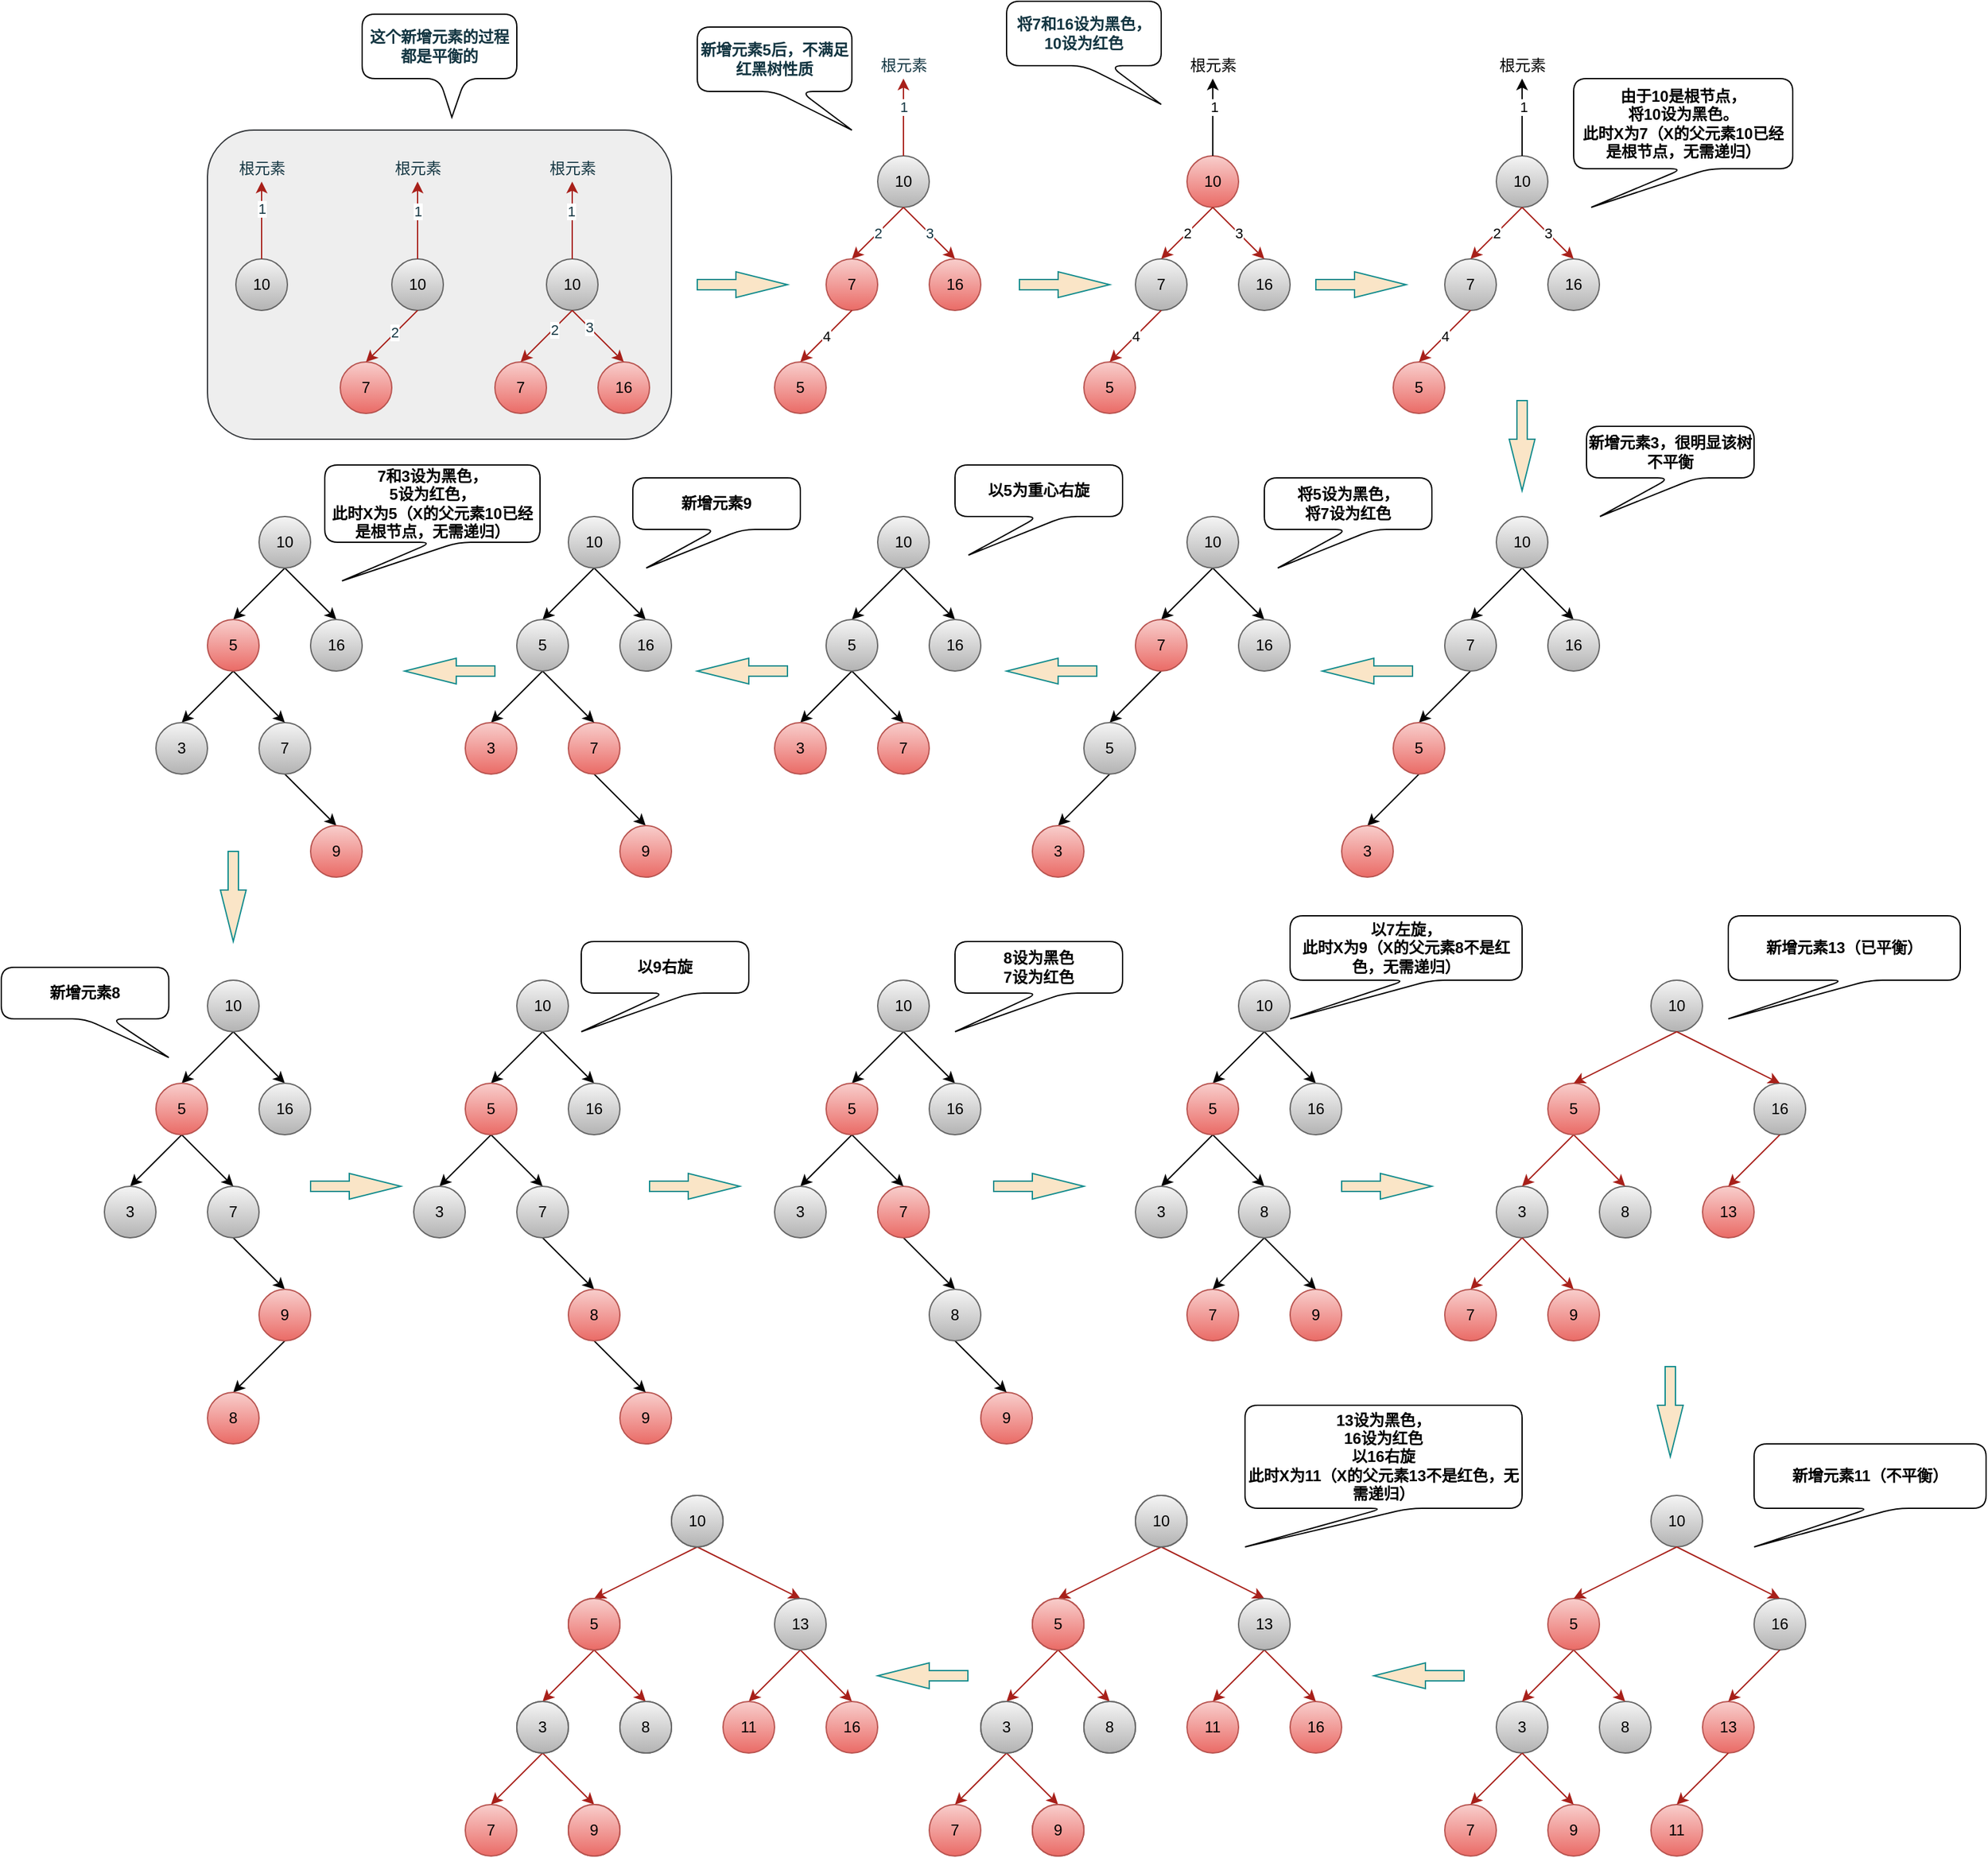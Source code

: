 <mxfile version="14.8.6" type="github">
  <diagram id="RBuBmUdtF5p_911Tt1P1" name="第 1 页">
    <mxGraphModel dx="1008" dy="953" grid="1" gridSize="10" guides="1" tooltips="1" connect="1" arrows="1" fold="1" page="0" pageScale="1" pageWidth="827" pageHeight="1169" background="none" math="0" shadow="0">
      <root>
        <mxCell id="0" />
        <mxCell id="1" parent="0" />
        <mxCell id="MB37Xbq3W8sEPBoul8G4-47" value="" style="rounded=1;whiteSpace=wrap;html=1;glass=0;fillColor=#eeeeee;strokeColor=#36393d;shadow=0;sketch=0;" parent="1" vertex="1">
          <mxGeometry x="200" y="20" width="360" height="240" as="geometry" />
        </mxCell>
        <mxCell id="MB37Xbq3W8sEPBoul8G4-13" value="" style="group;fontColor=#143642;" parent="1" vertex="1" connectable="0">
          <mxGeometry x="217" y="40" width="50" height="120" as="geometry" />
        </mxCell>
        <mxCell id="MB37Xbq3W8sEPBoul8G4-1" value="10" style="ellipse;whiteSpace=wrap;html=1;aspect=fixed;fillColor=#f5f5f5;strokeColor=#666666;gradientColor=#b3b3b3;" parent="MB37Xbq3W8sEPBoul8G4-13" vertex="1">
          <mxGeometry x="5" y="80" width="40" height="40" as="geometry" />
        </mxCell>
        <mxCell id="MB37Xbq3W8sEPBoul8G4-4" value="根元素" style="text;html=1;align=center;verticalAlign=middle;resizable=0;points=[];autosize=1;strokeColor=none;fontColor=#143642;" parent="MB37Xbq3W8sEPBoul8G4-13" vertex="1">
          <mxGeometry width="50" height="20" as="geometry" />
        </mxCell>
        <mxCell id="MB37Xbq3W8sEPBoul8G4-6" value="" style="edgeStyle=orthogonalEdgeStyle;rounded=0;orthogonalLoop=1;jettySize=auto;html=1;labelBackgroundColor=#DAD2D8;strokeColor=#A8201A;fontColor=#143642;" parent="MB37Xbq3W8sEPBoul8G4-13" source="MB37Xbq3W8sEPBoul8G4-1" target="MB37Xbq3W8sEPBoul8G4-4" edge="1">
          <mxGeometry relative="1" as="geometry" />
        </mxCell>
        <mxCell id="MB37Xbq3W8sEPBoul8G4-54" value="1" style="edgeLabel;html=1;align=center;verticalAlign=middle;resizable=0;points=[];fontColor=#143642;" parent="MB37Xbq3W8sEPBoul8G4-6" vertex="1" connectable="0">
          <mxGeometry x="0.302" relative="1" as="geometry">
            <mxPoint as="offset" />
          </mxGeometry>
        </mxCell>
        <mxCell id="MB37Xbq3W8sEPBoul8G4-20" value="" style="group;fontColor=#143642;" parent="1" vertex="1" connectable="0">
          <mxGeometry x="303" y="40" width="85" height="200" as="geometry" />
        </mxCell>
        <mxCell id="MB37Xbq3W8sEPBoul8G4-8" value="7" style="ellipse;whiteSpace=wrap;html=1;aspect=fixed;fillColor=#f8cecc;strokeColor=#b85450;gradientColor=#ea6b66;" parent="MB37Xbq3W8sEPBoul8G4-20" vertex="1">
          <mxGeometry y="160" width="40" height="40" as="geometry" />
        </mxCell>
        <mxCell id="MB37Xbq3W8sEPBoul8G4-14" value="" style="group;fontColor=#143642;" parent="MB37Xbq3W8sEPBoul8G4-20" vertex="1" connectable="0">
          <mxGeometry x="35" width="50" height="120" as="geometry" />
        </mxCell>
        <mxCell id="MB37Xbq3W8sEPBoul8G4-15" value="10" style="ellipse;whiteSpace=wrap;html=1;aspect=fixed;fillColor=#f5f5f5;strokeColor=#666666;gradientColor=#b3b3b3;" parent="MB37Xbq3W8sEPBoul8G4-14" vertex="1">
          <mxGeometry x="5" y="80" width="40" height="40" as="geometry" />
        </mxCell>
        <mxCell id="MB37Xbq3W8sEPBoul8G4-16" value="根元素" style="text;html=1;align=center;verticalAlign=middle;resizable=0;points=[];autosize=1;strokeColor=none;fontColor=#143642;" parent="MB37Xbq3W8sEPBoul8G4-14" vertex="1">
          <mxGeometry width="50" height="20" as="geometry" />
        </mxCell>
        <mxCell id="MB37Xbq3W8sEPBoul8G4-17" value="" style="edgeStyle=orthogonalEdgeStyle;rounded=0;orthogonalLoop=1;jettySize=auto;html=1;labelBackgroundColor=#DAD2D8;strokeColor=#A8201A;fontColor=#143642;" parent="MB37Xbq3W8sEPBoul8G4-14" source="MB37Xbq3W8sEPBoul8G4-15" target="MB37Xbq3W8sEPBoul8G4-16" edge="1">
          <mxGeometry relative="1" as="geometry" />
        </mxCell>
        <mxCell id="MB37Xbq3W8sEPBoul8G4-55" value="1" style="edgeLabel;html=1;align=center;verticalAlign=middle;resizable=0;points=[];fontColor=#143642;" parent="MB37Xbq3W8sEPBoul8G4-17" vertex="1" connectable="0">
          <mxGeometry x="0.256" relative="1" as="geometry">
            <mxPoint as="offset" />
          </mxGeometry>
        </mxCell>
        <mxCell id="MB37Xbq3W8sEPBoul8G4-19" style="rounded=0;orthogonalLoop=1;jettySize=auto;html=1;exitX=0.5;exitY=1;exitDx=0;exitDy=0;entryX=0.5;entryY=0;entryDx=0;entryDy=0;labelBackgroundColor=#DAD2D8;strokeColor=#A8201A;fontColor=#143642;" parent="MB37Xbq3W8sEPBoul8G4-20" source="MB37Xbq3W8sEPBoul8G4-15" target="MB37Xbq3W8sEPBoul8G4-8" edge="1">
          <mxGeometry relative="1" as="geometry" />
        </mxCell>
        <mxCell id="MB37Xbq3W8sEPBoul8G4-51" value="2" style="edgeLabel;html=1;align=center;verticalAlign=middle;resizable=0;points=[];fontColor=#143642;" parent="MB37Xbq3W8sEPBoul8G4-19" vertex="1" connectable="0">
          <mxGeometry x="-0.222" y="2" relative="1" as="geometry">
            <mxPoint x="-4" as="offset" />
          </mxGeometry>
        </mxCell>
        <mxCell id="MB37Xbq3W8sEPBoul8G4-22" value="7" style="ellipse;whiteSpace=wrap;html=1;aspect=fixed;fillColor=#f8cecc;strokeColor=#b85450;gradientColor=#ea6b66;" parent="1" vertex="1">
          <mxGeometry x="423" y="200" width="40" height="40" as="geometry" />
        </mxCell>
        <mxCell id="MB37Xbq3W8sEPBoul8G4-23" value="" style="group;fontColor=#143642;" parent="1" vertex="1" connectable="0">
          <mxGeometry x="458" y="40" width="50" height="120" as="geometry" />
        </mxCell>
        <mxCell id="MB37Xbq3W8sEPBoul8G4-24" value="10" style="ellipse;whiteSpace=wrap;html=1;aspect=fixed;fillColor=#f5f5f5;strokeColor=#666666;gradientColor=#b3b3b3;" parent="MB37Xbq3W8sEPBoul8G4-23" vertex="1">
          <mxGeometry x="5" y="80" width="40" height="40" as="geometry" />
        </mxCell>
        <mxCell id="MB37Xbq3W8sEPBoul8G4-25" value="根元素" style="text;html=1;align=center;verticalAlign=middle;resizable=0;points=[];autosize=1;strokeColor=none;fontColor=#143642;" parent="MB37Xbq3W8sEPBoul8G4-23" vertex="1">
          <mxGeometry width="50" height="20" as="geometry" />
        </mxCell>
        <mxCell id="MB37Xbq3W8sEPBoul8G4-26" value="" style="edgeStyle=orthogonalEdgeStyle;rounded=0;orthogonalLoop=1;jettySize=auto;html=1;labelBackgroundColor=#DAD2D8;strokeColor=#A8201A;fontColor=#143642;" parent="MB37Xbq3W8sEPBoul8G4-23" source="MB37Xbq3W8sEPBoul8G4-24" target="MB37Xbq3W8sEPBoul8G4-25" edge="1">
          <mxGeometry relative="1" as="geometry" />
        </mxCell>
        <mxCell id="MB37Xbq3W8sEPBoul8G4-56" value="1" style="edgeLabel;html=1;align=center;verticalAlign=middle;resizable=0;points=[];fontColor=#143642;" parent="MB37Xbq3W8sEPBoul8G4-26" vertex="1" connectable="0">
          <mxGeometry x="0.233" y="1" relative="1" as="geometry">
            <mxPoint as="offset" />
          </mxGeometry>
        </mxCell>
        <mxCell id="MB37Xbq3W8sEPBoul8G4-28" style="rounded=0;orthogonalLoop=1;jettySize=auto;html=1;exitX=0.5;exitY=1;exitDx=0;exitDy=0;entryX=0.5;entryY=0;entryDx=0;entryDy=0;labelBackgroundColor=#DAD2D8;strokeColor=#A8201A;fontColor=#143642;" parent="1" source="MB37Xbq3W8sEPBoul8G4-24" target="MB37Xbq3W8sEPBoul8G4-22" edge="1">
          <mxGeometry x="423" y="40" as="geometry" />
        </mxCell>
        <mxCell id="MB37Xbq3W8sEPBoul8G4-52" value="2" style="edgeLabel;html=1;align=center;verticalAlign=middle;resizable=0;points=[];fontColor=#143642;" parent="MB37Xbq3W8sEPBoul8G4-28" vertex="1" connectable="0">
          <mxGeometry relative="1" as="geometry">
            <mxPoint x="6" y="-5" as="offset" />
          </mxGeometry>
        </mxCell>
        <mxCell id="MB37Xbq3W8sEPBoul8G4-29" value="16" style="ellipse;whiteSpace=wrap;html=1;aspect=fixed;fillColor=#f8cecc;strokeColor=#b85450;gradientColor=#ea6b66;" parent="1" vertex="1">
          <mxGeometry x="503" y="200" width="40" height="40" as="geometry" />
        </mxCell>
        <mxCell id="MB37Xbq3W8sEPBoul8G4-30" style="edgeStyle=none;rounded=0;orthogonalLoop=1;jettySize=auto;html=1;exitX=0.5;exitY=1;exitDx=0;exitDy=0;entryX=0.5;entryY=0;entryDx=0;entryDy=0;labelBackgroundColor=#DAD2D8;strokeColor=#A8201A;fontColor=#143642;" parent="1" source="MB37Xbq3W8sEPBoul8G4-24" target="MB37Xbq3W8sEPBoul8G4-29" edge="1">
          <mxGeometry x="217" y="40" as="geometry" />
        </mxCell>
        <mxCell id="MB37Xbq3W8sEPBoul8G4-53" value="3" style="edgeLabel;html=1;align=center;verticalAlign=middle;resizable=0;points=[];fontColor=#143642;" parent="MB37Xbq3W8sEPBoul8G4-30" vertex="1" connectable="0">
          <mxGeometry relative="1" as="geometry">
            <mxPoint x="-7" y="-7" as="offset" />
          </mxGeometry>
        </mxCell>
        <mxCell id="MB37Xbq3W8sEPBoul8G4-73" value="" style="html=1;shadow=0;dashed=0;align=center;verticalAlign=middle;shape=mxgraph.arrows2.arrow;dy=0.6;dx=40;notch=0;rounded=1;glass=0;sketch=0;fontColor=#143642;strokeColor=#0F8B8D;fillColor=#FAE5C7;" parent="1" vertex="1">
          <mxGeometry x="580" y="130" width="70" height="20" as="geometry" />
        </mxCell>
        <mxCell id="5Z_JWHFTvRfyE_uImuRY-12" value="" style="group" parent="1" vertex="1" connectable="0">
          <mxGeometry x="640" y="-40" width="160" height="280" as="geometry" />
        </mxCell>
        <mxCell id="MB37Xbq3W8sEPBoul8G4-35" value="7" style="ellipse;whiteSpace=wrap;html=1;aspect=fixed;fillColor=#f8cecc;strokeColor=#b85450;gradientColor=#ea6b66;" parent="5Z_JWHFTvRfyE_uImuRY-12" vertex="1">
          <mxGeometry x="40" y="160" width="40" height="40" as="geometry" />
        </mxCell>
        <mxCell id="MB37Xbq3W8sEPBoul8G4-36" value="" style="group;fontColor=#143642;" parent="5Z_JWHFTvRfyE_uImuRY-12" vertex="1" connectable="0">
          <mxGeometry x="75" width="50" height="120" as="geometry" />
        </mxCell>
        <mxCell id="MB37Xbq3W8sEPBoul8G4-37" value="10" style="ellipse;whiteSpace=wrap;html=1;aspect=fixed;fillColor=#f5f5f5;strokeColor=#666666;gradientColor=#b3b3b3;" parent="MB37Xbq3W8sEPBoul8G4-36" vertex="1">
          <mxGeometry x="5" y="80" width="40" height="40" as="geometry" />
        </mxCell>
        <mxCell id="MB37Xbq3W8sEPBoul8G4-38" value="根元素" style="text;html=1;align=center;verticalAlign=middle;resizable=0;points=[];autosize=1;strokeColor=none;fontColor=#143642;" parent="MB37Xbq3W8sEPBoul8G4-36" vertex="1">
          <mxGeometry width="50" height="20" as="geometry" />
        </mxCell>
        <mxCell id="MB37Xbq3W8sEPBoul8G4-39" value="" style="edgeStyle=orthogonalEdgeStyle;rounded=0;orthogonalLoop=1;jettySize=auto;html=1;labelBackgroundColor=#DAD2D8;strokeColor=#A8201A;fontColor=#143642;" parent="MB37Xbq3W8sEPBoul8G4-36" source="MB37Xbq3W8sEPBoul8G4-37" target="MB37Xbq3W8sEPBoul8G4-38" edge="1">
          <mxGeometry relative="1" as="geometry" />
        </mxCell>
        <mxCell id="MB37Xbq3W8sEPBoul8G4-66" value="1" style="edgeLabel;html=1;align=center;verticalAlign=middle;resizable=0;points=[];fontColor=#143642;" parent="MB37Xbq3W8sEPBoul8G4-39" vertex="1" connectable="0">
          <mxGeometry x="0.279" relative="1" as="geometry">
            <mxPoint as="offset" />
          </mxGeometry>
        </mxCell>
        <mxCell id="MB37Xbq3W8sEPBoul8G4-41" style="rounded=0;orthogonalLoop=1;jettySize=auto;html=1;exitX=0.5;exitY=1;exitDx=0;exitDy=0;entryX=0.5;entryY=0;entryDx=0;entryDy=0;labelBackgroundColor=#DAD2D8;strokeColor=#A8201A;fontColor=#143642;" parent="5Z_JWHFTvRfyE_uImuRY-12" source="MB37Xbq3W8sEPBoul8G4-37" target="MB37Xbq3W8sEPBoul8G4-35" edge="1">
          <mxGeometry x="640" y="40" as="geometry" />
        </mxCell>
        <mxCell id="MB37Xbq3W8sEPBoul8G4-64" value="2" style="edgeLabel;html=1;align=center;verticalAlign=middle;resizable=0;points=[];fontColor=#143642;" parent="MB37Xbq3W8sEPBoul8G4-41" vertex="1" connectable="0">
          <mxGeometry relative="1" as="geometry">
            <mxPoint as="offset" />
          </mxGeometry>
        </mxCell>
        <mxCell id="MB37Xbq3W8sEPBoul8G4-42" value="16" style="ellipse;whiteSpace=wrap;html=1;aspect=fixed;fillColor=#f8cecc;strokeColor=#b85450;gradientColor=#ea6b66;" parent="5Z_JWHFTvRfyE_uImuRY-12" vertex="1">
          <mxGeometry x="120" y="160" width="40" height="40" as="geometry" />
        </mxCell>
        <mxCell id="MB37Xbq3W8sEPBoul8G4-44" value="5" style="ellipse;whiteSpace=wrap;html=1;aspect=fixed;fillColor=#f8cecc;strokeColor=#b85450;gradientColor=#ea6b66;" parent="5Z_JWHFTvRfyE_uImuRY-12" vertex="1">
          <mxGeometry y="240" width="40" height="40" as="geometry" />
        </mxCell>
        <mxCell id="MB37Xbq3W8sEPBoul8G4-43" style="edgeStyle=none;rounded=0;orthogonalLoop=1;jettySize=auto;html=1;exitX=0.5;exitY=1;exitDx=0;exitDy=0;entryX=0.5;entryY=0;entryDx=0;entryDy=0;labelBackgroundColor=#DAD2D8;strokeColor=#A8201A;fontColor=#143642;" parent="5Z_JWHFTvRfyE_uImuRY-12" source="MB37Xbq3W8sEPBoul8G4-37" target="MB37Xbq3W8sEPBoul8G4-42" edge="1">
          <mxGeometry x="600" y="40" as="geometry" />
        </mxCell>
        <mxCell id="MB37Xbq3W8sEPBoul8G4-65" value="3" style="edgeLabel;html=1;align=center;verticalAlign=middle;resizable=0;points=[];fontColor=#143642;" parent="MB37Xbq3W8sEPBoul8G4-43" vertex="1" connectable="0">
          <mxGeometry relative="1" as="geometry">
            <mxPoint as="offset" />
          </mxGeometry>
        </mxCell>
        <mxCell id="MB37Xbq3W8sEPBoul8G4-77" style="rounded=0;sketch=0;orthogonalLoop=1;jettySize=auto;html=1;exitX=0.5;exitY=1;exitDx=0;exitDy=0;entryX=0.5;entryY=0;entryDx=0;entryDy=0;fontColor=#143642;fillColor=#f8cecc;strokeColor=#A8201A;" parent="5Z_JWHFTvRfyE_uImuRY-12" source="MB37Xbq3W8sEPBoul8G4-35" target="MB37Xbq3W8sEPBoul8G4-44" edge="1">
          <mxGeometry relative="1" as="geometry" />
        </mxCell>
        <mxCell id="5Z_JWHFTvRfyE_uImuRY-3" value="4" style="edgeLabel;html=1;align=center;verticalAlign=middle;resizable=0;points=[];" parent="MB37Xbq3W8sEPBoul8G4-77" vertex="1" connectable="0">
          <mxGeometry x="-0.306" y="-1" relative="1" as="geometry">
            <mxPoint x="-6" y="7" as="offset" />
          </mxGeometry>
        </mxCell>
        <mxCell id="5Z_JWHFTvRfyE_uImuRY-57" value="&lt;span style=&quot;color: rgb(20 , 54 , 66) ; font-weight: 700&quot;&gt;新增元素5后，不满足红黑树性质&lt;/span&gt;" style="shape=callout;whiteSpace=wrap;html=1;perimeter=calloutPerimeter;rounded=1;position2=1;" parent="5Z_JWHFTvRfyE_uImuRY-12" vertex="1">
          <mxGeometry x="-60" y="-20" width="120" height="80" as="geometry" />
        </mxCell>
        <mxCell id="5Z_JWHFTvRfyE_uImuRY-28" value="" style="group" parent="1" vertex="1" connectable="0">
          <mxGeometry x="880" y="40" width="160" height="200" as="geometry" />
        </mxCell>
        <mxCell id="5Z_JWHFTvRfyE_uImuRY-4" value="10" style="ellipse;whiteSpace=wrap;html=1;aspect=fixed;fillColor=#f8cecc;strokeColor=#b85450;gradientColor=#ea6b66;" parent="5Z_JWHFTvRfyE_uImuRY-28" vertex="1">
          <mxGeometry x="80" width="40" height="40" as="geometry" />
        </mxCell>
        <mxCell id="5Z_JWHFTvRfyE_uImuRY-5" value="7" style="ellipse;whiteSpace=wrap;html=1;aspect=fixed;fillColor=#f5f5f5;strokeColor=#666666;gradientColor=#b3b3b3;" parent="5Z_JWHFTvRfyE_uImuRY-28" vertex="1">
          <mxGeometry x="40" y="80" width="40" height="40" as="geometry" />
        </mxCell>
        <mxCell id="5Z_JWHFTvRfyE_uImuRY-6" value="16" style="ellipse;whiteSpace=wrap;html=1;aspect=fixed;fillColor=#f5f5f5;strokeColor=#666666;gradientColor=#b3b3b3;" parent="5Z_JWHFTvRfyE_uImuRY-28" vertex="1">
          <mxGeometry x="120" y="80" width="40" height="40" as="geometry" />
        </mxCell>
        <mxCell id="5Z_JWHFTvRfyE_uImuRY-7" value="5" style="ellipse;whiteSpace=wrap;html=1;aspect=fixed;fillColor=#f8cecc;strokeColor=#b85450;gradientColor=#ea6b66;" parent="5Z_JWHFTvRfyE_uImuRY-28" vertex="1">
          <mxGeometry y="160" width="40" height="40" as="geometry" />
        </mxCell>
        <mxCell id="5Z_JWHFTvRfyE_uImuRY-8" style="rounded=0;orthogonalLoop=1;jettySize=auto;html=1;exitX=0.5;exitY=1;exitDx=0;exitDy=0;entryX=0.5;entryY=0;entryDx=0;entryDy=0;strokeColor=#A8201A;" parent="5Z_JWHFTvRfyE_uImuRY-28" source="5Z_JWHFTvRfyE_uImuRY-4" target="5Z_JWHFTvRfyE_uImuRY-5" edge="1">
          <mxGeometry x="900" y="40" as="geometry" />
        </mxCell>
        <mxCell id="5Z_JWHFTvRfyE_uImuRY-33" value="2" style="edgeLabel;html=1;align=center;verticalAlign=middle;resizable=0;points=[];" parent="5Z_JWHFTvRfyE_uImuRY-8" vertex="1" connectable="0">
          <mxGeometry relative="1" as="geometry">
            <mxPoint as="offset" />
          </mxGeometry>
        </mxCell>
        <mxCell id="5Z_JWHFTvRfyE_uImuRY-9" style="edgeStyle=none;rounded=0;orthogonalLoop=1;jettySize=auto;html=1;exitX=0.5;exitY=1;exitDx=0;exitDy=0;entryX=0.5;entryY=0;entryDx=0;entryDy=0;strokeColor=#A8201A;" parent="5Z_JWHFTvRfyE_uImuRY-28" source="5Z_JWHFTvRfyE_uImuRY-4" target="5Z_JWHFTvRfyE_uImuRY-6" edge="1">
          <mxGeometry x="900" y="40" as="geometry" />
        </mxCell>
        <mxCell id="5Z_JWHFTvRfyE_uImuRY-34" value="3" style="edgeLabel;html=1;align=center;verticalAlign=middle;resizable=0;points=[];" parent="5Z_JWHFTvRfyE_uImuRY-9" vertex="1" connectable="0">
          <mxGeometry relative="1" as="geometry">
            <mxPoint as="offset" />
          </mxGeometry>
        </mxCell>
        <mxCell id="5Z_JWHFTvRfyE_uImuRY-10" style="edgeStyle=none;rounded=0;orthogonalLoop=1;jettySize=auto;html=1;exitX=0.5;exitY=1;exitDx=0;exitDy=0;entryX=0.5;entryY=0;entryDx=0;entryDy=0;strokeColor=#A8201A;" parent="5Z_JWHFTvRfyE_uImuRY-28" source="5Z_JWHFTvRfyE_uImuRY-5" target="5Z_JWHFTvRfyE_uImuRY-7" edge="1">
          <mxGeometry x="900" y="40" as="geometry" />
        </mxCell>
        <mxCell id="5Z_JWHFTvRfyE_uImuRY-35" value="4" style="edgeLabel;html=1;align=center;verticalAlign=middle;resizable=0;points=[];" parent="5Z_JWHFTvRfyE_uImuRY-10" vertex="1" connectable="0">
          <mxGeometry relative="1" as="geometry">
            <mxPoint as="offset" />
          </mxGeometry>
        </mxCell>
        <mxCell id="5Z_JWHFTvRfyE_uImuRY-30" value="根元素" style="text;html=1;align=center;verticalAlign=middle;resizable=0;points=[];autosize=1;strokeColor=none;" parent="1" vertex="1">
          <mxGeometry x="955" y="-40" width="50" height="20" as="geometry" />
        </mxCell>
        <mxCell id="5Z_JWHFTvRfyE_uImuRY-31" value="" style="edgeStyle=none;rounded=0;orthogonalLoop=1;jettySize=auto;html=1;strokeColor=#030303;" parent="1" source="5Z_JWHFTvRfyE_uImuRY-4" target="5Z_JWHFTvRfyE_uImuRY-30" edge="1">
          <mxGeometry relative="1" as="geometry" />
        </mxCell>
        <mxCell id="5Z_JWHFTvRfyE_uImuRY-32" value="1" style="edgeLabel;html=1;align=center;verticalAlign=middle;resizable=0;points=[];" parent="5Z_JWHFTvRfyE_uImuRY-31" vertex="1" connectable="0">
          <mxGeometry x="0.261" y="-1" relative="1" as="geometry">
            <mxPoint as="offset" />
          </mxGeometry>
        </mxCell>
        <mxCell id="5Z_JWHFTvRfyE_uImuRY-37" value="" style="html=1;shadow=0;dashed=0;align=center;verticalAlign=middle;shape=mxgraph.arrows2.arrow;dy=0.6;dx=40;notch=0;rounded=1;glass=0;sketch=0;fontColor=#143642;strokeColor=#0F8B8D;fillColor=#FAE5C7;" parent="1" vertex="1">
          <mxGeometry x="830" y="130" width="70" height="20" as="geometry" />
        </mxCell>
        <mxCell id="5Z_JWHFTvRfyE_uImuRY-41" value="10" style="ellipse;whiteSpace=wrap;html=1;aspect=fixed;fillColor=#f5f5f5;strokeColor=#666666;gradientColor=#b3b3b3;" parent="1" vertex="1">
          <mxGeometry x="1200" y="40" width="40" height="40" as="geometry" />
        </mxCell>
        <mxCell id="5Z_JWHFTvRfyE_uImuRY-42" value="7" style="ellipse;whiteSpace=wrap;html=1;aspect=fixed;fillColor=#f5f5f5;strokeColor=#666666;gradientColor=#b3b3b3;" parent="1" vertex="1">
          <mxGeometry x="1160" y="120" width="40" height="40" as="geometry" />
        </mxCell>
        <mxCell id="5Z_JWHFTvRfyE_uImuRY-43" value="16" style="ellipse;whiteSpace=wrap;html=1;aspect=fixed;fillColor=#f5f5f5;strokeColor=#666666;gradientColor=#b3b3b3;" parent="1" vertex="1">
          <mxGeometry x="1240" y="120" width="40" height="40" as="geometry" />
        </mxCell>
        <mxCell id="5Z_JWHFTvRfyE_uImuRY-44" value="5" style="ellipse;whiteSpace=wrap;html=1;aspect=fixed;fillColor=#f8cecc;strokeColor=#b85450;gradientColor=#ea6b66;" parent="1" vertex="1">
          <mxGeometry x="1120" y="200" width="40" height="40" as="geometry" />
        </mxCell>
        <mxCell id="5Z_JWHFTvRfyE_uImuRY-45" style="rounded=0;orthogonalLoop=1;jettySize=auto;html=1;exitX=0.5;exitY=1;exitDx=0;exitDy=0;entryX=0.5;entryY=0;entryDx=0;entryDy=0;strokeColor=#A8201A;" parent="1" source="5Z_JWHFTvRfyE_uImuRY-41" target="5Z_JWHFTvRfyE_uImuRY-42" edge="1">
          <mxGeometry x="1140" y="40" as="geometry" />
        </mxCell>
        <mxCell id="5Z_JWHFTvRfyE_uImuRY-46" value="2" style="edgeLabel;html=1;align=center;verticalAlign=middle;resizable=0;points=[];" parent="5Z_JWHFTvRfyE_uImuRY-45" vertex="1" connectable="0">
          <mxGeometry relative="1" as="geometry">
            <mxPoint as="offset" />
          </mxGeometry>
        </mxCell>
        <mxCell id="5Z_JWHFTvRfyE_uImuRY-47" style="edgeStyle=none;rounded=0;orthogonalLoop=1;jettySize=auto;html=1;exitX=0.5;exitY=1;exitDx=0;exitDy=0;entryX=0.5;entryY=0;entryDx=0;entryDy=0;strokeColor=#A8201A;" parent="1" source="5Z_JWHFTvRfyE_uImuRY-41" target="5Z_JWHFTvRfyE_uImuRY-43" edge="1">
          <mxGeometry x="1140" y="40" as="geometry" />
        </mxCell>
        <mxCell id="5Z_JWHFTvRfyE_uImuRY-48" value="3" style="edgeLabel;html=1;align=center;verticalAlign=middle;resizable=0;points=[];" parent="5Z_JWHFTvRfyE_uImuRY-47" vertex="1" connectable="0">
          <mxGeometry relative="1" as="geometry">
            <mxPoint as="offset" />
          </mxGeometry>
        </mxCell>
        <mxCell id="5Z_JWHFTvRfyE_uImuRY-49" style="edgeStyle=none;rounded=0;orthogonalLoop=1;jettySize=auto;html=1;exitX=0.5;exitY=1;exitDx=0;exitDy=0;entryX=0.5;entryY=0;entryDx=0;entryDy=0;strokeColor=#A8201A;" parent="1" source="5Z_JWHFTvRfyE_uImuRY-42" target="5Z_JWHFTvRfyE_uImuRY-44" edge="1">
          <mxGeometry x="1140" y="40" as="geometry" />
        </mxCell>
        <mxCell id="5Z_JWHFTvRfyE_uImuRY-50" value="4" style="edgeLabel;html=1;align=center;verticalAlign=middle;resizable=0;points=[];" parent="5Z_JWHFTvRfyE_uImuRY-49" vertex="1" connectable="0">
          <mxGeometry relative="1" as="geometry">
            <mxPoint as="offset" />
          </mxGeometry>
        </mxCell>
        <mxCell id="5Z_JWHFTvRfyE_uImuRY-51" value="根元素" style="text;html=1;align=center;verticalAlign=middle;resizable=0;points=[];autosize=1;strokeColor=none;" parent="1" vertex="1">
          <mxGeometry x="1195" y="-40" width="50" height="20" as="geometry" />
        </mxCell>
        <mxCell id="5Z_JWHFTvRfyE_uImuRY-52" value="" style="edgeStyle=none;rounded=0;orthogonalLoop=1;jettySize=auto;html=1;strokeColor=#030303;" parent="1" source="5Z_JWHFTvRfyE_uImuRY-41" target="5Z_JWHFTvRfyE_uImuRY-51" edge="1">
          <mxGeometry relative="1" as="geometry" />
        </mxCell>
        <mxCell id="5Z_JWHFTvRfyE_uImuRY-53" value="1" style="edgeLabel;html=1;align=center;verticalAlign=middle;resizable=0;points=[];" parent="5Z_JWHFTvRfyE_uImuRY-52" vertex="1" connectable="0">
          <mxGeometry x="0.261" y="-1" relative="1" as="geometry">
            <mxPoint as="offset" />
          </mxGeometry>
        </mxCell>
        <mxCell id="5Z_JWHFTvRfyE_uImuRY-54" value="" style="html=1;shadow=0;dashed=0;align=center;verticalAlign=middle;shape=mxgraph.arrows2.arrow;dy=0.6;dx=40;notch=0;rounded=1;glass=0;sketch=0;fontColor=#143642;strokeColor=#0F8B8D;fillColor=#FAE5C7;" parent="1" vertex="1">
          <mxGeometry x="1060" y="130" width="70" height="20" as="geometry" />
        </mxCell>
        <mxCell id="5Z_JWHFTvRfyE_uImuRY-55" value="由于10是根节点，&lt;br&gt;将10设为黑色。&lt;br&gt;此时X为7（X的父元素10已经是根节点，无需递归）" style="shape=callout;whiteSpace=wrap;html=1;perimeter=calloutPerimeter;position2=0.08;rounded=1;fontStyle=1" parent="1" vertex="1">
          <mxGeometry x="1260" y="-20" width="170" height="100" as="geometry" />
        </mxCell>
        <mxCell id="5Z_JWHFTvRfyE_uImuRY-59" value="&lt;font color=&quot;#143642&quot;&gt;&lt;b&gt;将7和16设为黑色，&lt;br&gt;10设为红色&lt;br&gt;&lt;/b&gt;&lt;/font&gt;" style="shape=callout;whiteSpace=wrap;html=1;perimeter=calloutPerimeter;rounded=1;position2=1;" parent="1" vertex="1">
          <mxGeometry x="820" y="-80" width="120" height="80" as="geometry" />
        </mxCell>
        <mxCell id="5Z_JWHFTvRfyE_uImuRY-61" value="&lt;span style=&quot;color: rgb(20 , 54 , 66) ; font-weight: 700&quot;&gt;这个新增元素的过程都是平衡的&lt;/span&gt;" style="shape=callout;whiteSpace=wrap;html=1;perimeter=calloutPerimeter;rounded=1;position2=0.58;" parent="1" vertex="1">
          <mxGeometry x="320" y="-70" width="120" height="80" as="geometry" />
        </mxCell>
        <mxCell id="5Z_JWHFTvRfyE_uImuRY-65" value="" style="html=1;shadow=0;dashed=0;align=center;verticalAlign=middle;shape=mxgraph.arrows2.arrow;dy=0.6;dx=40;notch=0;rounded=1;glass=0;sketch=0;fontColor=#143642;strokeColor=#0F8B8D;fillColor=#FAE5C7;direction=south;" parent="1" vertex="1">
          <mxGeometry x="1210" y="230" width="20" height="70" as="geometry" />
        </mxCell>
        <mxCell id="5Z_JWHFTvRfyE_uImuRY-71" style="edgeStyle=none;rounded=0;orthogonalLoop=1;jettySize=auto;html=1;exitX=0.5;exitY=1;exitDx=0;exitDy=0;entryX=0.5;entryY=0;entryDx=0;entryDy=0;strokeColor=#030303;" parent="1" source="5Z_JWHFTvRfyE_uImuRY-66" target="5Z_JWHFTvRfyE_uImuRY-67" edge="1">
          <mxGeometry relative="1" as="geometry" />
        </mxCell>
        <mxCell id="5Z_JWHFTvRfyE_uImuRY-72" style="edgeStyle=none;rounded=0;orthogonalLoop=1;jettySize=auto;html=1;exitX=0.5;exitY=1;exitDx=0;exitDy=0;entryX=0.5;entryY=0;entryDx=0;entryDy=0;strokeColor=#030303;" parent="1" source="5Z_JWHFTvRfyE_uImuRY-66" target="5Z_JWHFTvRfyE_uImuRY-68" edge="1">
          <mxGeometry relative="1" as="geometry" />
        </mxCell>
        <mxCell id="5Z_JWHFTvRfyE_uImuRY-66" value="10" style="ellipse;whiteSpace=wrap;html=1;aspect=fixed;fillColor=#f5f5f5;strokeColor=#666666;gradientColor=#b3b3b3;" parent="1" vertex="1">
          <mxGeometry x="1200" y="320" width="40" height="40" as="geometry" />
        </mxCell>
        <mxCell id="5Z_JWHFTvRfyE_uImuRY-73" style="edgeStyle=none;rounded=0;orthogonalLoop=1;jettySize=auto;html=1;exitX=0.5;exitY=1;exitDx=0;exitDy=0;entryX=0.5;entryY=0;entryDx=0;entryDy=0;strokeColor=#030303;" parent="1" source="5Z_JWHFTvRfyE_uImuRY-67" target="5Z_JWHFTvRfyE_uImuRY-69" edge="1">
          <mxGeometry relative="1" as="geometry" />
        </mxCell>
        <mxCell id="5Z_JWHFTvRfyE_uImuRY-67" value="7" style="ellipse;whiteSpace=wrap;html=1;aspect=fixed;fillColor=#f5f5f5;strokeColor=#666666;gradientColor=#b3b3b3;" parent="1" vertex="1">
          <mxGeometry x="1160" y="400" width="40" height="40" as="geometry" />
        </mxCell>
        <mxCell id="5Z_JWHFTvRfyE_uImuRY-68" value="16" style="ellipse;whiteSpace=wrap;html=1;aspect=fixed;fillColor=#f5f5f5;strokeColor=#666666;gradientColor=#b3b3b3;" parent="1" vertex="1">
          <mxGeometry x="1240" y="400" width="40" height="40" as="geometry" />
        </mxCell>
        <mxCell id="5Z_JWHFTvRfyE_uImuRY-75" style="edgeStyle=none;rounded=0;orthogonalLoop=1;jettySize=auto;html=1;exitX=0.5;exitY=1;exitDx=0;exitDy=0;entryX=0.5;entryY=0;entryDx=0;entryDy=0;strokeColor=#030303;" parent="1" source="5Z_JWHFTvRfyE_uImuRY-69" target="5Z_JWHFTvRfyE_uImuRY-74" edge="1">
          <mxGeometry relative="1" as="geometry" />
        </mxCell>
        <mxCell id="5Z_JWHFTvRfyE_uImuRY-69" value="5" style="ellipse;whiteSpace=wrap;html=1;aspect=fixed;fillColor=#f8cecc;strokeColor=#b85450;gradientColor=#ea6b66;" parent="1" vertex="1">
          <mxGeometry x="1120" y="480" width="40" height="40" as="geometry" />
        </mxCell>
        <mxCell id="5Z_JWHFTvRfyE_uImuRY-70" value="新增元素3，很明显该树不平衡" style="shape=callout;whiteSpace=wrap;html=1;perimeter=calloutPerimeter;position2=0.08;rounded=1;fontStyle=1" parent="1" vertex="1">
          <mxGeometry x="1270" y="250" width="130" height="70" as="geometry" />
        </mxCell>
        <mxCell id="5Z_JWHFTvRfyE_uImuRY-74" value="3" style="ellipse;whiteSpace=wrap;html=1;aspect=fixed;fillColor=#f8cecc;strokeColor=#b85450;gradientColor=#ea6b66;" parent="1" vertex="1">
          <mxGeometry x="1080" y="560" width="40" height="40" as="geometry" />
        </mxCell>
        <mxCell id="5Z_JWHFTvRfyE_uImuRY-80" style="edgeStyle=none;rounded=0;orthogonalLoop=1;jettySize=auto;html=1;exitX=0.5;exitY=1;exitDx=0;exitDy=0;entryX=0.5;entryY=0;entryDx=0;entryDy=0;strokeColor=#030303;" parent="1" source="5Z_JWHFTvRfyE_uImuRY-84" target="5Z_JWHFTvRfyE_uImuRY-87" edge="1">
          <mxGeometry relative="1" as="geometry" />
        </mxCell>
        <mxCell id="5Z_JWHFTvRfyE_uImuRY-82" style="edgeStyle=none;rounded=0;orthogonalLoop=1;jettySize=auto;html=1;exitX=0.5;exitY=1;exitDx=0;exitDy=0;entryX=0.5;entryY=0;entryDx=0;entryDy=0;strokeColor=#030303;" parent="1" source="5Z_JWHFTvRfyE_uImuRY-84" target="5Z_JWHFTvRfyE_uImuRY-88" edge="1">
          <mxGeometry relative="1" as="geometry" />
        </mxCell>
        <mxCell id="5Z_JWHFTvRfyE_uImuRY-84" value="10" style="ellipse;whiteSpace=wrap;html=1;aspect=fixed;fillColor=#f5f5f5;strokeColor=#666666;gradientColor=#b3b3b3;" parent="1" vertex="1">
          <mxGeometry x="960" y="320" width="40" height="40" as="geometry" />
        </mxCell>
        <mxCell id="5Z_JWHFTvRfyE_uImuRY-85" style="edgeStyle=none;rounded=0;orthogonalLoop=1;jettySize=auto;html=1;exitX=0.5;exitY=1;exitDx=0;exitDy=0;entryX=0.5;entryY=0;entryDx=0;entryDy=0;strokeColor=#030303;" parent="1" source="5Z_JWHFTvRfyE_uImuRY-87" target="5Z_JWHFTvRfyE_uImuRY-91" edge="1">
          <mxGeometry relative="1" as="geometry" />
        </mxCell>
        <mxCell id="5Z_JWHFTvRfyE_uImuRY-87" value="7" style="ellipse;whiteSpace=wrap;html=1;aspect=fixed;fillColor=#f8cecc;strokeColor=#b85450;gradientColor=#ea6b66;" parent="1" vertex="1">
          <mxGeometry x="920" y="400" width="40" height="40" as="geometry" />
        </mxCell>
        <mxCell id="5Z_JWHFTvRfyE_uImuRY-88" value="16" style="ellipse;whiteSpace=wrap;html=1;aspect=fixed;fillColor=#f5f5f5;strokeColor=#666666;gradientColor=#b3b3b3;" parent="1" vertex="1">
          <mxGeometry x="1000" y="400" width="40" height="40" as="geometry" />
        </mxCell>
        <mxCell id="5Z_JWHFTvRfyE_uImuRY-89" style="edgeStyle=none;rounded=0;orthogonalLoop=1;jettySize=auto;html=1;exitX=0.5;exitY=1;exitDx=0;exitDy=0;entryX=0.5;entryY=0;entryDx=0;entryDy=0;strokeColor=#030303;" parent="1" source="5Z_JWHFTvRfyE_uImuRY-91" target="5Z_JWHFTvRfyE_uImuRY-92" edge="1">
          <mxGeometry relative="1" as="geometry" />
        </mxCell>
        <mxCell id="5Z_JWHFTvRfyE_uImuRY-91" value="5" style="ellipse;whiteSpace=wrap;html=1;aspect=fixed;fillColor=#f5f5f5;strokeColor=#666666;gradientColor=#b3b3b3;" parent="1" vertex="1">
          <mxGeometry x="880" y="480" width="40" height="40" as="geometry" />
        </mxCell>
        <mxCell id="5Z_JWHFTvRfyE_uImuRY-92" value="3" style="ellipse;whiteSpace=wrap;html=1;aspect=fixed;fillColor=#f8cecc;strokeColor=#b85450;gradientColor=#ea6b66;" parent="1" vertex="1">
          <mxGeometry x="840" y="560" width="40" height="40" as="geometry" />
        </mxCell>
        <mxCell id="5Z_JWHFTvRfyE_uImuRY-93" value="" style="html=1;shadow=0;dashed=0;align=center;verticalAlign=middle;shape=mxgraph.arrows2.arrow;dy=0.6;dx=40;notch=0;rounded=1;glass=0;sketch=0;fontColor=#143642;strokeColor=#0F8B8D;fillColor=#FAE5C7;direction=west;" parent="1" vertex="1">
          <mxGeometry x="1065" y="430" width="70" height="20" as="geometry" />
        </mxCell>
        <mxCell id="5Z_JWHFTvRfyE_uImuRY-95" value="将5设为黑色，&lt;br&gt;将7设为红色" style="shape=callout;whiteSpace=wrap;html=1;perimeter=calloutPerimeter;position2=0.08;rounded=1;fontStyle=1" parent="1" vertex="1">
          <mxGeometry x="1020" y="290" width="130" height="70" as="geometry" />
        </mxCell>
        <mxCell id="5Z_JWHFTvRfyE_uImuRY-98" style="edgeStyle=none;rounded=0;orthogonalLoop=1;jettySize=auto;html=1;exitX=0.5;exitY=1;exitDx=0;exitDy=0;entryX=0.5;entryY=0;entryDx=0;entryDy=0;strokeColor=#030303;" parent="1" source="5Z_JWHFTvRfyE_uImuRY-100" target="5Z_JWHFTvRfyE_uImuRY-104" edge="1">
          <mxGeometry relative="1" as="geometry" />
        </mxCell>
        <mxCell id="5Z_JWHFTvRfyE_uImuRY-110" style="edgeStyle=none;rounded=0;orthogonalLoop=1;jettySize=auto;html=1;exitX=0.5;exitY=1;exitDx=0;exitDy=0;entryX=0.5;entryY=0;entryDx=0;entryDy=0;strokeColor=#030303;" parent="1" source="5Z_JWHFTvRfyE_uImuRY-100" target="5Z_JWHFTvRfyE_uImuRY-107" edge="1">
          <mxGeometry relative="1" as="geometry" />
        </mxCell>
        <mxCell id="5Z_JWHFTvRfyE_uImuRY-100" value="10" style="ellipse;whiteSpace=wrap;html=1;aspect=fixed;fillColor=#f5f5f5;strokeColor=#666666;gradientColor=#b3b3b3;" parent="1" vertex="1">
          <mxGeometry x="720" y="320" width="40" height="40" as="geometry" />
        </mxCell>
        <mxCell id="5Z_JWHFTvRfyE_uImuRY-103" value="7" style="ellipse;whiteSpace=wrap;html=1;aspect=fixed;fillColor=#f8cecc;strokeColor=#b85450;gradientColor=#ea6b66;" parent="1" vertex="1">
          <mxGeometry x="720" y="480" width="40" height="40" as="geometry" />
        </mxCell>
        <mxCell id="5Z_JWHFTvRfyE_uImuRY-104" value="16" style="ellipse;whiteSpace=wrap;html=1;aspect=fixed;fillColor=#f5f5f5;strokeColor=#666666;gradientColor=#b3b3b3;" parent="1" vertex="1">
          <mxGeometry x="760" y="400" width="40" height="40" as="geometry" />
        </mxCell>
        <mxCell id="5Z_JWHFTvRfyE_uImuRY-111" style="edgeStyle=none;rounded=0;orthogonalLoop=1;jettySize=auto;html=1;exitX=0.5;exitY=1;exitDx=0;exitDy=0;entryX=0.5;entryY=0;entryDx=0;entryDy=0;strokeColor=#030303;" parent="1" source="5Z_JWHFTvRfyE_uImuRY-107" target="5Z_JWHFTvRfyE_uImuRY-108" edge="1">
          <mxGeometry relative="1" as="geometry" />
        </mxCell>
        <mxCell id="5Z_JWHFTvRfyE_uImuRY-112" style="edgeStyle=none;rounded=0;orthogonalLoop=1;jettySize=auto;html=1;exitX=0.5;exitY=1;exitDx=0;exitDy=0;entryX=0.5;entryY=0;entryDx=0;entryDy=0;strokeColor=#030303;" parent="1" source="5Z_JWHFTvRfyE_uImuRY-107" target="5Z_JWHFTvRfyE_uImuRY-103" edge="1">
          <mxGeometry relative="1" as="geometry" />
        </mxCell>
        <mxCell id="5Z_JWHFTvRfyE_uImuRY-107" value="5" style="ellipse;whiteSpace=wrap;html=1;aspect=fixed;fillColor=#f5f5f5;strokeColor=#666666;gradientColor=#b3b3b3;" parent="1" vertex="1">
          <mxGeometry x="680" y="400" width="40" height="40" as="geometry" />
        </mxCell>
        <mxCell id="5Z_JWHFTvRfyE_uImuRY-108" value="3" style="ellipse;whiteSpace=wrap;html=1;aspect=fixed;fillColor=#f8cecc;strokeColor=#b85450;gradientColor=#ea6b66;" parent="1" vertex="1">
          <mxGeometry x="640" y="480" width="40" height="40" as="geometry" />
        </mxCell>
        <mxCell id="5Z_JWHFTvRfyE_uImuRY-109" value="" style="html=1;shadow=0;dashed=0;align=center;verticalAlign=middle;shape=mxgraph.arrows2.arrow;dy=0.6;dx=40;notch=0;rounded=1;glass=0;sketch=0;fontColor=#143642;strokeColor=#0F8B8D;fillColor=#FAE5C7;direction=west;" parent="1" vertex="1">
          <mxGeometry x="820" y="430" width="70" height="20" as="geometry" />
        </mxCell>
        <mxCell id="5Z_JWHFTvRfyE_uImuRY-113" value="以5为重心右旋" style="shape=callout;whiteSpace=wrap;html=1;perimeter=calloutPerimeter;position2=0.08;rounded=1;fontStyle=1" parent="1" vertex="1">
          <mxGeometry x="780" y="280" width="130" height="70" as="geometry" />
        </mxCell>
        <mxCell id="5Z_JWHFTvRfyE_uImuRY-114" style="edgeStyle=none;rounded=0;orthogonalLoop=1;jettySize=auto;html=1;exitX=0.5;exitY=1;exitDx=0;exitDy=0;entryX=0.5;entryY=0;entryDx=0;entryDy=0;strokeColor=#030303;" parent="1" source="5Z_JWHFTvRfyE_uImuRY-116" target="5Z_JWHFTvRfyE_uImuRY-118" edge="1">
          <mxGeometry relative="1" as="geometry" />
        </mxCell>
        <mxCell id="5Z_JWHFTvRfyE_uImuRY-115" style="edgeStyle=none;rounded=0;orthogonalLoop=1;jettySize=auto;html=1;exitX=0.5;exitY=1;exitDx=0;exitDy=0;entryX=0.5;entryY=0;entryDx=0;entryDy=0;strokeColor=#030303;" parent="1" source="5Z_JWHFTvRfyE_uImuRY-116" target="5Z_JWHFTvRfyE_uImuRY-121" edge="1">
          <mxGeometry relative="1" as="geometry" />
        </mxCell>
        <mxCell id="5Z_JWHFTvRfyE_uImuRY-116" value="10" style="ellipse;whiteSpace=wrap;html=1;aspect=fixed;fillColor=#f5f5f5;strokeColor=#666666;gradientColor=#b3b3b3;" parent="1" vertex="1">
          <mxGeometry x="480" y="320" width="40" height="40" as="geometry" />
        </mxCell>
        <mxCell id="5Z_JWHFTvRfyE_uImuRY-126" style="edgeStyle=none;rounded=0;orthogonalLoop=1;jettySize=auto;html=1;exitX=0.5;exitY=1;exitDx=0;exitDy=0;entryX=0.5;entryY=0;entryDx=0;entryDy=0;strokeColor=#030303;" parent="1" source="5Z_JWHFTvRfyE_uImuRY-117" target="5Z_JWHFTvRfyE_uImuRY-125" edge="1">
          <mxGeometry relative="1" as="geometry" />
        </mxCell>
        <mxCell id="5Z_JWHFTvRfyE_uImuRY-117" value="7" style="ellipse;whiteSpace=wrap;html=1;aspect=fixed;fillColor=#f8cecc;strokeColor=#b85450;gradientColor=#ea6b66;" parent="1" vertex="1">
          <mxGeometry x="480" y="480" width="40" height="40" as="geometry" />
        </mxCell>
        <mxCell id="5Z_JWHFTvRfyE_uImuRY-118" value="16" style="ellipse;whiteSpace=wrap;html=1;aspect=fixed;fillColor=#f5f5f5;strokeColor=#666666;gradientColor=#b3b3b3;" parent="1" vertex="1">
          <mxGeometry x="520" y="400" width="40" height="40" as="geometry" />
        </mxCell>
        <mxCell id="5Z_JWHFTvRfyE_uImuRY-119" style="edgeStyle=none;rounded=0;orthogonalLoop=1;jettySize=auto;html=1;exitX=0.5;exitY=1;exitDx=0;exitDy=0;entryX=0.5;entryY=0;entryDx=0;entryDy=0;strokeColor=#030303;" parent="1" source="5Z_JWHFTvRfyE_uImuRY-121" target="5Z_JWHFTvRfyE_uImuRY-122" edge="1">
          <mxGeometry relative="1" as="geometry" />
        </mxCell>
        <mxCell id="5Z_JWHFTvRfyE_uImuRY-120" style="edgeStyle=none;rounded=0;orthogonalLoop=1;jettySize=auto;html=1;exitX=0.5;exitY=1;exitDx=0;exitDy=0;entryX=0.5;entryY=0;entryDx=0;entryDy=0;strokeColor=#030303;" parent="1" source="5Z_JWHFTvRfyE_uImuRY-121" target="5Z_JWHFTvRfyE_uImuRY-117" edge="1">
          <mxGeometry relative="1" as="geometry" />
        </mxCell>
        <mxCell id="5Z_JWHFTvRfyE_uImuRY-121" value="5" style="ellipse;whiteSpace=wrap;html=1;aspect=fixed;fillColor=#f5f5f5;strokeColor=#666666;gradientColor=#b3b3b3;" parent="1" vertex="1">
          <mxGeometry x="440" y="400" width="40" height="40" as="geometry" />
        </mxCell>
        <mxCell id="5Z_JWHFTvRfyE_uImuRY-122" value="3" style="ellipse;whiteSpace=wrap;html=1;aspect=fixed;fillColor=#f8cecc;strokeColor=#b85450;gradientColor=#ea6b66;" parent="1" vertex="1">
          <mxGeometry x="400" y="480" width="40" height="40" as="geometry" />
        </mxCell>
        <mxCell id="5Z_JWHFTvRfyE_uImuRY-123" value="" style="html=1;shadow=0;dashed=0;align=center;verticalAlign=middle;shape=mxgraph.arrows2.arrow;dy=0.6;dx=40;notch=0;rounded=1;glass=0;sketch=0;fontColor=#143642;strokeColor=#0F8B8D;fillColor=#FAE5C7;direction=west;" parent="1" vertex="1">
          <mxGeometry x="580" y="430" width="70" height="20" as="geometry" />
        </mxCell>
        <mxCell id="5Z_JWHFTvRfyE_uImuRY-124" value="新增元素9" style="shape=callout;whiteSpace=wrap;html=1;perimeter=calloutPerimeter;position2=0.08;rounded=1;fontStyle=1" parent="1" vertex="1">
          <mxGeometry x="530" y="290" width="130" height="70" as="geometry" />
        </mxCell>
        <mxCell id="5Z_JWHFTvRfyE_uImuRY-125" value="9" style="ellipse;whiteSpace=wrap;html=1;aspect=fixed;fillColor=#f8cecc;strokeColor=#b85450;gradientColor=#ea6b66;" parent="1" vertex="1">
          <mxGeometry x="520" y="560" width="40" height="40" as="geometry" />
        </mxCell>
        <mxCell id="5Z_JWHFTvRfyE_uImuRY-127" value="" style="html=1;shadow=0;dashed=0;align=center;verticalAlign=middle;shape=mxgraph.arrows2.arrow;dy=0.6;dx=40;notch=0;rounded=1;glass=0;sketch=0;fontColor=#143642;strokeColor=#0F8B8D;fillColor=#FAE5C7;direction=west;" parent="1" vertex="1">
          <mxGeometry x="353" y="430" width="70" height="20" as="geometry" />
        </mxCell>
        <mxCell id="5Z_JWHFTvRfyE_uImuRY-135" style="edgeStyle=none;rounded=0;orthogonalLoop=1;jettySize=auto;html=1;exitX=0.5;exitY=1;exitDx=0;exitDy=0;entryX=0.5;entryY=0;entryDx=0;entryDy=0;strokeColor=#030303;" parent="1" source="5Z_JWHFTvRfyE_uImuRY-129" target="5Z_JWHFTvRfyE_uImuRY-132" edge="1">
          <mxGeometry relative="1" as="geometry" />
        </mxCell>
        <mxCell id="5Z_JWHFTvRfyE_uImuRY-136" style="edgeStyle=none;rounded=0;orthogonalLoop=1;jettySize=auto;html=1;exitX=0.5;exitY=1;exitDx=0;exitDy=0;entryX=0.5;entryY=0;entryDx=0;entryDy=0;strokeColor=#030303;" parent="1" source="5Z_JWHFTvRfyE_uImuRY-129" target="5Z_JWHFTvRfyE_uImuRY-131" edge="1">
          <mxGeometry relative="1" as="geometry" />
        </mxCell>
        <mxCell id="5Z_JWHFTvRfyE_uImuRY-129" value="10" style="ellipse;whiteSpace=wrap;html=1;aspect=fixed;fillColor=#f5f5f5;strokeColor=#666666;gradientColor=#b3b3b3;" parent="1" vertex="1">
          <mxGeometry x="240" y="320" width="40" height="40" as="geometry" />
        </mxCell>
        <mxCell id="5Z_JWHFTvRfyE_uImuRY-139" style="edgeStyle=none;rounded=0;orthogonalLoop=1;jettySize=auto;html=1;exitX=0.5;exitY=1;exitDx=0;exitDy=0;entryX=0.5;entryY=0;entryDx=0;entryDy=0;strokeColor=#030303;" parent="1" source="5Z_JWHFTvRfyE_uImuRY-130" target="5Z_JWHFTvRfyE_uImuRY-134" edge="1">
          <mxGeometry relative="1" as="geometry" />
        </mxCell>
        <mxCell id="5Z_JWHFTvRfyE_uImuRY-130" value="7" style="ellipse;whiteSpace=wrap;html=1;aspect=fixed;fillColor=#f5f5f5;strokeColor=#666666;gradientColor=#b3b3b3;" parent="1" vertex="1">
          <mxGeometry x="240" y="480" width="40" height="40" as="geometry" />
        </mxCell>
        <mxCell id="5Z_JWHFTvRfyE_uImuRY-131" value="16" style="ellipse;whiteSpace=wrap;html=1;aspect=fixed;fillColor=#f5f5f5;strokeColor=#666666;gradientColor=#b3b3b3;" parent="1" vertex="1">
          <mxGeometry x="280" y="400" width="40" height="40" as="geometry" />
        </mxCell>
        <mxCell id="5Z_JWHFTvRfyE_uImuRY-137" style="edgeStyle=none;rounded=0;orthogonalLoop=1;jettySize=auto;html=1;exitX=0.5;exitY=1;exitDx=0;exitDy=0;entryX=0.5;entryY=0;entryDx=0;entryDy=0;strokeColor=#030303;" parent="1" source="5Z_JWHFTvRfyE_uImuRY-132" target="5Z_JWHFTvRfyE_uImuRY-133" edge="1">
          <mxGeometry relative="1" as="geometry" />
        </mxCell>
        <mxCell id="5Z_JWHFTvRfyE_uImuRY-138" style="edgeStyle=none;rounded=0;orthogonalLoop=1;jettySize=auto;html=1;exitX=0.5;exitY=1;exitDx=0;exitDy=0;entryX=0.5;entryY=0;entryDx=0;entryDy=0;strokeColor=#030303;" parent="1" source="5Z_JWHFTvRfyE_uImuRY-132" target="5Z_JWHFTvRfyE_uImuRY-130" edge="1">
          <mxGeometry relative="1" as="geometry" />
        </mxCell>
        <mxCell id="5Z_JWHFTvRfyE_uImuRY-132" value="5" style="ellipse;whiteSpace=wrap;html=1;aspect=fixed;fillColor=#f8cecc;strokeColor=#b85450;gradientColor=#ea6b66;" parent="1" vertex="1">
          <mxGeometry x="200" y="400" width="40" height="40" as="geometry" />
        </mxCell>
        <mxCell id="5Z_JWHFTvRfyE_uImuRY-133" value="3" style="ellipse;whiteSpace=wrap;html=1;aspect=fixed;fillColor=#f5f5f5;strokeColor=#666666;gradientColor=#b3b3b3;" parent="1" vertex="1">
          <mxGeometry x="160" y="480" width="40" height="40" as="geometry" />
        </mxCell>
        <mxCell id="5Z_JWHFTvRfyE_uImuRY-134" value="9" style="ellipse;whiteSpace=wrap;html=1;aspect=fixed;fillColor=#f8cecc;strokeColor=#b85450;gradientColor=#ea6b66;" parent="1" vertex="1">
          <mxGeometry x="280" y="560" width="40" height="40" as="geometry" />
        </mxCell>
        <mxCell id="5Z_JWHFTvRfyE_uImuRY-140" value="7和3设为黑色，&lt;br&gt;5设为红色，&lt;br&gt;此时X为5（X的父元素10已经是根节点，无需递归）" style="shape=callout;whiteSpace=wrap;html=1;perimeter=calloutPerimeter;position2=0.08;rounded=1;fontStyle=1" parent="1" vertex="1">
          <mxGeometry x="291" y="280" width="167" height="90" as="geometry" />
        </mxCell>
        <mxCell id="5Z_JWHFTvRfyE_uImuRY-141" value="" style="html=1;shadow=0;dashed=0;align=center;verticalAlign=middle;shape=mxgraph.arrows2.arrow;dy=0.6;dx=40;notch=0;rounded=1;glass=0;sketch=0;fontColor=#143642;strokeColor=#0F8B8D;fillColor=#FAE5C7;direction=south;" parent="1" vertex="1">
          <mxGeometry x="210" y="580" width="20" height="70" as="geometry" />
        </mxCell>
        <mxCell id="5Z_JWHFTvRfyE_uImuRY-142" style="edgeStyle=none;rounded=0;orthogonalLoop=1;jettySize=auto;html=1;exitX=0.5;exitY=1;exitDx=0;exitDy=0;entryX=0.5;entryY=0;entryDx=0;entryDy=0;strokeColor=#030303;" parent="1" source="5Z_JWHFTvRfyE_uImuRY-144" target="5Z_JWHFTvRfyE_uImuRY-150" edge="1">
          <mxGeometry relative="1" as="geometry" />
        </mxCell>
        <mxCell id="5Z_JWHFTvRfyE_uImuRY-143" style="edgeStyle=none;rounded=0;orthogonalLoop=1;jettySize=auto;html=1;exitX=0.5;exitY=1;exitDx=0;exitDy=0;entryX=0.5;entryY=0;entryDx=0;entryDy=0;strokeColor=#030303;" parent="1" source="5Z_JWHFTvRfyE_uImuRY-144" target="5Z_JWHFTvRfyE_uImuRY-147" edge="1">
          <mxGeometry relative="1" as="geometry" />
        </mxCell>
        <mxCell id="5Z_JWHFTvRfyE_uImuRY-144" value="10" style="ellipse;whiteSpace=wrap;html=1;aspect=fixed;fillColor=#f5f5f5;strokeColor=#666666;gradientColor=#b3b3b3;" parent="1" vertex="1">
          <mxGeometry x="200" y="680" width="40" height="40" as="geometry" />
        </mxCell>
        <mxCell id="5Z_JWHFTvRfyE_uImuRY-145" style="edgeStyle=none;rounded=0;orthogonalLoop=1;jettySize=auto;html=1;exitX=0.5;exitY=1;exitDx=0;exitDy=0;entryX=0.5;entryY=0;entryDx=0;entryDy=0;strokeColor=#030303;" parent="1" source="5Z_JWHFTvRfyE_uImuRY-146" target="5Z_JWHFTvRfyE_uImuRY-152" edge="1">
          <mxGeometry relative="1" as="geometry" />
        </mxCell>
        <mxCell id="5Z_JWHFTvRfyE_uImuRY-146" value="7" style="ellipse;whiteSpace=wrap;html=1;aspect=fixed;fillColor=#f5f5f5;strokeColor=#666666;gradientColor=#b3b3b3;" parent="1" vertex="1">
          <mxGeometry x="200" y="840" width="40" height="40" as="geometry" />
        </mxCell>
        <mxCell id="5Z_JWHFTvRfyE_uImuRY-147" value="16" style="ellipse;whiteSpace=wrap;html=1;aspect=fixed;fillColor=#f5f5f5;strokeColor=#666666;gradientColor=#b3b3b3;" parent="1" vertex="1">
          <mxGeometry x="240" y="760" width="40" height="40" as="geometry" />
        </mxCell>
        <mxCell id="5Z_JWHFTvRfyE_uImuRY-148" style="edgeStyle=none;rounded=0;orthogonalLoop=1;jettySize=auto;html=1;exitX=0.5;exitY=1;exitDx=0;exitDy=0;entryX=0.5;entryY=0;entryDx=0;entryDy=0;strokeColor=#030303;" parent="1" source="5Z_JWHFTvRfyE_uImuRY-150" target="5Z_JWHFTvRfyE_uImuRY-151" edge="1">
          <mxGeometry relative="1" as="geometry" />
        </mxCell>
        <mxCell id="5Z_JWHFTvRfyE_uImuRY-149" style="edgeStyle=none;rounded=0;orthogonalLoop=1;jettySize=auto;html=1;exitX=0.5;exitY=1;exitDx=0;exitDy=0;entryX=0.5;entryY=0;entryDx=0;entryDy=0;strokeColor=#030303;" parent="1" source="5Z_JWHFTvRfyE_uImuRY-150" target="5Z_JWHFTvRfyE_uImuRY-146" edge="1">
          <mxGeometry relative="1" as="geometry" />
        </mxCell>
        <mxCell id="5Z_JWHFTvRfyE_uImuRY-150" value="5" style="ellipse;whiteSpace=wrap;html=1;aspect=fixed;fillColor=#f8cecc;strokeColor=#b85450;gradientColor=#ea6b66;" parent="1" vertex="1">
          <mxGeometry x="160" y="760" width="40" height="40" as="geometry" />
        </mxCell>
        <mxCell id="5Z_JWHFTvRfyE_uImuRY-151" value="3" style="ellipse;whiteSpace=wrap;html=1;aspect=fixed;fillColor=#f5f5f5;strokeColor=#666666;gradientColor=#b3b3b3;" parent="1" vertex="1">
          <mxGeometry x="120" y="840" width="40" height="40" as="geometry" />
        </mxCell>
        <mxCell id="5Z_JWHFTvRfyE_uImuRY-154" style="edgeStyle=none;rounded=0;orthogonalLoop=1;jettySize=auto;html=1;exitX=0.5;exitY=1;exitDx=0;exitDy=0;entryX=0.5;entryY=0;entryDx=0;entryDy=0;strokeColor=#030303;" parent="1" source="5Z_JWHFTvRfyE_uImuRY-152" target="5Z_JWHFTvRfyE_uImuRY-153" edge="1">
          <mxGeometry relative="1" as="geometry" />
        </mxCell>
        <mxCell id="5Z_JWHFTvRfyE_uImuRY-152" value="9" style="ellipse;whiteSpace=wrap;html=1;aspect=fixed;fillColor=#f8cecc;strokeColor=#b85450;gradientColor=#ea6b66;" parent="1" vertex="1">
          <mxGeometry x="240" y="920" width="40" height="40" as="geometry" />
        </mxCell>
        <mxCell id="5Z_JWHFTvRfyE_uImuRY-153" value="8" style="ellipse;whiteSpace=wrap;html=1;aspect=fixed;fillColor=#f8cecc;strokeColor=#b85450;gradientColor=#ea6b66;" parent="1" vertex="1">
          <mxGeometry x="200" y="1000" width="40" height="40" as="geometry" />
        </mxCell>
        <mxCell id="5Z_JWHFTvRfyE_uImuRY-155" value="新增元素8" style="shape=callout;whiteSpace=wrap;html=1;perimeter=calloutPerimeter;position2=1;rounded=1;fontStyle=1" parent="1" vertex="1">
          <mxGeometry x="40" y="670" width="130" height="70" as="geometry" />
        </mxCell>
        <mxCell id="5Z_JWHFTvRfyE_uImuRY-156" value="" style="html=1;shadow=0;dashed=0;align=center;verticalAlign=middle;shape=mxgraph.arrows2.arrow;dy=0.6;dx=40;notch=0;rounded=1;glass=0;sketch=0;fontColor=#143642;strokeColor=#0F8B8D;fillColor=#FAE5C7;" parent="1" vertex="1">
          <mxGeometry x="280" y="830" width="70" height="20" as="geometry" />
        </mxCell>
        <mxCell id="5Z_JWHFTvRfyE_uImuRY-171" style="edgeStyle=none;rounded=0;orthogonalLoop=1;jettySize=auto;html=1;exitX=0.5;exitY=1;exitDx=0;exitDy=0;entryX=0.5;entryY=0;entryDx=0;entryDy=0;strokeColor=#030303;" parent="1" source="5Z_JWHFTvRfyE_uImuRY-157" target="5Z_JWHFTvRfyE_uImuRY-160" edge="1">
          <mxGeometry relative="1" as="geometry" />
        </mxCell>
        <mxCell id="5Z_JWHFTvRfyE_uImuRY-172" style="edgeStyle=none;rounded=0;orthogonalLoop=1;jettySize=auto;html=1;exitX=0.5;exitY=1;exitDx=0;exitDy=0;entryX=0.5;entryY=0;entryDx=0;entryDy=0;strokeColor=#030303;" parent="1" source="5Z_JWHFTvRfyE_uImuRY-157" target="5Z_JWHFTvRfyE_uImuRY-159" edge="1">
          <mxGeometry relative="1" as="geometry" />
        </mxCell>
        <mxCell id="5Z_JWHFTvRfyE_uImuRY-157" value="10" style="ellipse;whiteSpace=wrap;html=1;aspect=fixed;fillColor=#f5f5f5;strokeColor=#666666;gradientColor=#b3b3b3;" parent="1" vertex="1">
          <mxGeometry x="440" y="680" width="40" height="40" as="geometry" />
        </mxCell>
        <mxCell id="5Z_JWHFTvRfyE_uImuRY-175" style="edgeStyle=none;rounded=0;orthogonalLoop=1;jettySize=auto;html=1;exitX=0.5;exitY=1;exitDx=0;exitDy=0;entryX=0.5;entryY=0;entryDx=0;entryDy=0;strokeColor=#030303;" parent="1" source="5Z_JWHFTvRfyE_uImuRY-158" target="5Z_JWHFTvRfyE_uImuRY-163" edge="1">
          <mxGeometry relative="1" as="geometry" />
        </mxCell>
        <mxCell id="5Z_JWHFTvRfyE_uImuRY-158" value="7" style="ellipse;whiteSpace=wrap;html=1;aspect=fixed;fillColor=#f5f5f5;strokeColor=#666666;gradientColor=#b3b3b3;" parent="1" vertex="1">
          <mxGeometry x="440" y="840" width="40" height="40" as="geometry" />
        </mxCell>
        <mxCell id="5Z_JWHFTvRfyE_uImuRY-159" value="16" style="ellipse;whiteSpace=wrap;html=1;aspect=fixed;fillColor=#f5f5f5;strokeColor=#666666;gradientColor=#b3b3b3;" parent="1" vertex="1">
          <mxGeometry x="480" y="760" width="40" height="40" as="geometry" />
        </mxCell>
        <mxCell id="5Z_JWHFTvRfyE_uImuRY-173" style="edgeStyle=none;rounded=0;orthogonalLoop=1;jettySize=auto;html=1;exitX=0.5;exitY=1;exitDx=0;exitDy=0;entryX=0.5;entryY=0;entryDx=0;entryDy=0;strokeColor=#030303;" parent="1" source="5Z_JWHFTvRfyE_uImuRY-160" target="5Z_JWHFTvRfyE_uImuRY-161" edge="1">
          <mxGeometry relative="1" as="geometry" />
        </mxCell>
        <mxCell id="5Z_JWHFTvRfyE_uImuRY-174" style="edgeStyle=none;rounded=0;orthogonalLoop=1;jettySize=auto;html=1;exitX=0.5;exitY=1;exitDx=0;exitDy=0;entryX=0.5;entryY=0;entryDx=0;entryDy=0;strokeColor=#030303;" parent="1" source="5Z_JWHFTvRfyE_uImuRY-160" target="5Z_JWHFTvRfyE_uImuRY-158" edge="1">
          <mxGeometry relative="1" as="geometry" />
        </mxCell>
        <mxCell id="5Z_JWHFTvRfyE_uImuRY-160" value="5" style="ellipse;whiteSpace=wrap;html=1;aspect=fixed;fillColor=#f8cecc;strokeColor=#b85450;gradientColor=#ea6b66;" parent="1" vertex="1">
          <mxGeometry x="400" y="760" width="40" height="40" as="geometry" />
        </mxCell>
        <mxCell id="5Z_JWHFTvRfyE_uImuRY-161" value="3" style="ellipse;whiteSpace=wrap;html=1;aspect=fixed;fillColor=#f5f5f5;strokeColor=#666666;gradientColor=#b3b3b3;" parent="1" vertex="1">
          <mxGeometry x="360" y="840" width="40" height="40" as="geometry" />
        </mxCell>
        <mxCell id="5Z_JWHFTvRfyE_uImuRY-162" value="9" style="ellipse;whiteSpace=wrap;html=1;aspect=fixed;fillColor=#f8cecc;strokeColor=#b85450;gradientColor=#ea6b66;" parent="1" vertex="1">
          <mxGeometry x="520" y="1000" width="40" height="40" as="geometry" />
        </mxCell>
        <mxCell id="5Z_JWHFTvRfyE_uImuRY-176" style="edgeStyle=none;rounded=0;orthogonalLoop=1;jettySize=auto;html=1;exitX=0.5;exitY=1;exitDx=0;exitDy=0;entryX=0.5;entryY=0;entryDx=0;entryDy=0;strokeColor=#030303;" parent="1" source="5Z_JWHFTvRfyE_uImuRY-163" target="5Z_JWHFTvRfyE_uImuRY-162" edge="1">
          <mxGeometry relative="1" as="geometry" />
        </mxCell>
        <mxCell id="5Z_JWHFTvRfyE_uImuRY-163" value="8" style="ellipse;whiteSpace=wrap;html=1;aspect=fixed;fillColor=#f8cecc;strokeColor=#b85450;gradientColor=#ea6b66;" parent="1" vertex="1">
          <mxGeometry x="480" y="920" width="40" height="40" as="geometry" />
        </mxCell>
        <mxCell id="5Z_JWHFTvRfyE_uImuRY-177" value="以9右旋" style="shape=callout;whiteSpace=wrap;html=1;perimeter=calloutPerimeter;position2=0;rounded=1;fontStyle=1" parent="1" vertex="1">
          <mxGeometry x="490" y="650" width="130" height="70" as="geometry" />
        </mxCell>
        <mxCell id="5Z_JWHFTvRfyE_uImuRY-178" value="" style="html=1;shadow=0;dashed=0;align=center;verticalAlign=middle;shape=mxgraph.arrows2.arrow;dy=0.6;dx=40;notch=0;rounded=1;glass=0;sketch=0;fontColor=#143642;strokeColor=#0F8B8D;fillColor=#FAE5C7;" parent="1" vertex="1">
          <mxGeometry x="543" y="830" width="70" height="20" as="geometry" />
        </mxCell>
        <mxCell id="5Z_JWHFTvRfyE_uImuRY-186" style="edgeStyle=none;rounded=0;orthogonalLoop=1;jettySize=auto;html=1;exitX=0.5;exitY=1;exitDx=0;exitDy=0;entryX=0.5;entryY=0;entryDx=0;entryDy=0;strokeColor=#030303;" parent="1" source="5Z_JWHFTvRfyE_uImuRY-179" target="5Z_JWHFTvRfyE_uImuRY-182" edge="1">
          <mxGeometry relative="1" as="geometry" />
        </mxCell>
        <mxCell id="5Z_JWHFTvRfyE_uImuRY-187" style="edgeStyle=none;rounded=0;orthogonalLoop=1;jettySize=auto;html=1;exitX=0.5;exitY=1;exitDx=0;exitDy=0;entryX=0.5;entryY=0;entryDx=0;entryDy=0;strokeColor=#030303;" parent="1" source="5Z_JWHFTvRfyE_uImuRY-179" target="5Z_JWHFTvRfyE_uImuRY-181" edge="1">
          <mxGeometry relative="1" as="geometry" />
        </mxCell>
        <mxCell id="5Z_JWHFTvRfyE_uImuRY-179" value="10" style="ellipse;whiteSpace=wrap;html=1;aspect=fixed;fillColor=#f5f5f5;strokeColor=#666666;gradientColor=#b3b3b3;" parent="1" vertex="1">
          <mxGeometry x="720" y="680" width="40" height="40" as="geometry" />
        </mxCell>
        <mxCell id="5Z_JWHFTvRfyE_uImuRY-190" style="edgeStyle=none;rounded=0;orthogonalLoop=1;jettySize=auto;html=1;exitX=0.5;exitY=1;exitDx=0;exitDy=0;entryX=0.5;entryY=0;entryDx=0;entryDy=0;strokeColor=#030303;" parent="1" source="5Z_JWHFTvRfyE_uImuRY-180" target="5Z_JWHFTvRfyE_uImuRY-185" edge="1">
          <mxGeometry relative="1" as="geometry" />
        </mxCell>
        <mxCell id="5Z_JWHFTvRfyE_uImuRY-180" value="7" style="ellipse;whiteSpace=wrap;html=1;aspect=fixed;fillColor=#f8cecc;strokeColor=#b85450;gradientColor=#ea6b66;" parent="1" vertex="1">
          <mxGeometry x="720" y="840" width="40" height="40" as="geometry" />
        </mxCell>
        <mxCell id="5Z_JWHFTvRfyE_uImuRY-181" value="16" style="ellipse;whiteSpace=wrap;html=1;aspect=fixed;fillColor=#f5f5f5;strokeColor=#666666;gradientColor=#b3b3b3;" parent="1" vertex="1">
          <mxGeometry x="760" y="760" width="40" height="40" as="geometry" />
        </mxCell>
        <mxCell id="5Z_JWHFTvRfyE_uImuRY-188" style="edgeStyle=none;rounded=0;orthogonalLoop=1;jettySize=auto;html=1;exitX=0.5;exitY=1;exitDx=0;exitDy=0;entryX=0.5;entryY=0;entryDx=0;entryDy=0;strokeColor=#030303;" parent="1" source="5Z_JWHFTvRfyE_uImuRY-182" target="5Z_JWHFTvRfyE_uImuRY-183" edge="1">
          <mxGeometry relative="1" as="geometry" />
        </mxCell>
        <mxCell id="5Z_JWHFTvRfyE_uImuRY-189" style="edgeStyle=none;rounded=0;orthogonalLoop=1;jettySize=auto;html=1;exitX=0.5;exitY=1;exitDx=0;exitDy=0;entryX=0.5;entryY=0;entryDx=0;entryDy=0;strokeColor=#030303;" parent="1" source="5Z_JWHFTvRfyE_uImuRY-182" target="5Z_JWHFTvRfyE_uImuRY-180" edge="1">
          <mxGeometry relative="1" as="geometry" />
        </mxCell>
        <mxCell id="5Z_JWHFTvRfyE_uImuRY-182" value="5" style="ellipse;whiteSpace=wrap;html=1;aspect=fixed;fillColor=#f8cecc;strokeColor=#b85450;gradientColor=#ea6b66;" parent="1" vertex="1">
          <mxGeometry x="680" y="760" width="40" height="40" as="geometry" />
        </mxCell>
        <mxCell id="5Z_JWHFTvRfyE_uImuRY-183" value="3" style="ellipse;whiteSpace=wrap;html=1;aspect=fixed;fillColor=#f5f5f5;strokeColor=#666666;gradientColor=#b3b3b3;" parent="1" vertex="1">
          <mxGeometry x="640" y="840" width="40" height="40" as="geometry" />
        </mxCell>
        <mxCell id="5Z_JWHFTvRfyE_uImuRY-184" value="9" style="ellipse;whiteSpace=wrap;html=1;aspect=fixed;fillColor=#f8cecc;strokeColor=#b85450;gradientColor=#ea6b66;" parent="1" vertex="1">
          <mxGeometry x="800" y="1000" width="40" height="40" as="geometry" />
        </mxCell>
        <mxCell id="5Z_JWHFTvRfyE_uImuRY-191" style="edgeStyle=none;rounded=0;orthogonalLoop=1;jettySize=auto;html=1;exitX=0.5;exitY=1;exitDx=0;exitDy=0;entryX=0.5;entryY=0;entryDx=0;entryDy=0;strokeColor=#030303;" parent="1" source="5Z_JWHFTvRfyE_uImuRY-185" target="5Z_JWHFTvRfyE_uImuRY-184" edge="1">
          <mxGeometry relative="1" as="geometry" />
        </mxCell>
        <mxCell id="5Z_JWHFTvRfyE_uImuRY-185" value="8" style="ellipse;whiteSpace=wrap;html=1;aspect=fixed;fillColor=#f5f5f5;strokeColor=#666666;gradientColor=#b3b3b3;" parent="1" vertex="1">
          <mxGeometry x="760" y="920" width="40" height="40" as="geometry" />
        </mxCell>
        <mxCell id="5Z_JWHFTvRfyE_uImuRY-192" value="8设为黑色&lt;br&gt;7设为红色" style="shape=callout;whiteSpace=wrap;html=1;perimeter=calloutPerimeter;position2=0;rounded=1;fontStyle=1" parent="1" vertex="1">
          <mxGeometry x="780" y="650" width="130" height="70" as="geometry" />
        </mxCell>
        <mxCell id="5Z_JWHFTvRfyE_uImuRY-193" value="" style="html=1;shadow=0;dashed=0;align=center;verticalAlign=middle;shape=mxgraph.arrows2.arrow;dy=0.6;dx=40;notch=0;rounded=1;glass=0;sketch=0;fontColor=#143642;strokeColor=#0F8B8D;fillColor=#FAE5C7;" parent="1" vertex="1">
          <mxGeometry x="810" y="830" width="70" height="20" as="geometry" />
        </mxCell>
        <mxCell id="5Z_JWHFTvRfyE_uImuRY-212" style="edgeStyle=none;rounded=0;orthogonalLoop=1;jettySize=auto;html=1;exitX=0.5;exitY=1;exitDx=0;exitDy=0;entryX=0.5;entryY=0;entryDx=0;entryDy=0;strokeColor=#030303;" parent="1" source="5Z_JWHFTvRfyE_uImuRY-194" target="5Z_JWHFTvRfyE_uImuRY-197" edge="1">
          <mxGeometry relative="1" as="geometry" />
        </mxCell>
        <mxCell id="5Z_JWHFTvRfyE_uImuRY-217" style="edgeStyle=none;rounded=0;orthogonalLoop=1;jettySize=auto;html=1;exitX=0.5;exitY=1;exitDx=0;exitDy=0;entryX=0.5;entryY=0;entryDx=0;entryDy=0;strokeColor=#030303;" parent="1" source="5Z_JWHFTvRfyE_uImuRY-194" target="5Z_JWHFTvRfyE_uImuRY-196" edge="1">
          <mxGeometry relative="1" as="geometry" />
        </mxCell>
        <mxCell id="5Z_JWHFTvRfyE_uImuRY-194" value="10" style="ellipse;whiteSpace=wrap;html=1;aspect=fixed;fillColor=#f5f5f5;strokeColor=#666666;gradientColor=#b3b3b3;" parent="1" vertex="1">
          <mxGeometry x="1000" y="680" width="40" height="40" as="geometry" />
        </mxCell>
        <mxCell id="5Z_JWHFTvRfyE_uImuRY-195" value="7" style="ellipse;whiteSpace=wrap;html=1;aspect=fixed;fillColor=#f8cecc;strokeColor=#b85450;gradientColor=#ea6b66;" parent="1" vertex="1">
          <mxGeometry x="960" y="920" width="40" height="40" as="geometry" />
        </mxCell>
        <mxCell id="5Z_JWHFTvRfyE_uImuRY-196" value="16" style="ellipse;whiteSpace=wrap;html=1;aspect=fixed;fillColor=#f5f5f5;strokeColor=#666666;gradientColor=#b3b3b3;" parent="1" vertex="1">
          <mxGeometry x="1040" y="760" width="40" height="40" as="geometry" />
        </mxCell>
        <mxCell id="5Z_JWHFTvRfyE_uImuRY-213" style="edgeStyle=none;rounded=0;orthogonalLoop=1;jettySize=auto;html=1;exitX=0.5;exitY=1;exitDx=0;exitDy=0;entryX=0.5;entryY=0;entryDx=0;entryDy=0;strokeColor=#030303;" parent="1" source="5Z_JWHFTvRfyE_uImuRY-197" target="5Z_JWHFTvRfyE_uImuRY-198" edge="1">
          <mxGeometry relative="1" as="geometry" />
        </mxCell>
        <mxCell id="5Z_JWHFTvRfyE_uImuRY-214" style="edgeStyle=none;rounded=0;orthogonalLoop=1;jettySize=auto;html=1;exitX=0.5;exitY=1;exitDx=0;exitDy=0;entryX=0.5;entryY=0;entryDx=0;entryDy=0;strokeColor=#030303;" parent="1" source="5Z_JWHFTvRfyE_uImuRY-197" target="5Z_JWHFTvRfyE_uImuRY-201" edge="1">
          <mxGeometry relative="1" as="geometry" />
        </mxCell>
        <mxCell id="5Z_JWHFTvRfyE_uImuRY-197" value="5" style="ellipse;whiteSpace=wrap;html=1;aspect=fixed;fillColor=#f8cecc;strokeColor=#b85450;gradientColor=#ea6b66;" parent="1" vertex="1">
          <mxGeometry x="960" y="760" width="40" height="40" as="geometry" />
        </mxCell>
        <mxCell id="5Z_JWHFTvRfyE_uImuRY-198" value="3" style="ellipse;whiteSpace=wrap;html=1;aspect=fixed;fillColor=#f5f5f5;strokeColor=#666666;gradientColor=#b3b3b3;" parent="1" vertex="1">
          <mxGeometry x="920" y="840" width="40" height="40" as="geometry" />
        </mxCell>
        <mxCell id="5Z_JWHFTvRfyE_uImuRY-199" value="9" style="ellipse;whiteSpace=wrap;html=1;aspect=fixed;fillColor=#f8cecc;strokeColor=#b85450;gradientColor=#ea6b66;" parent="1" vertex="1">
          <mxGeometry x="1040" y="920" width="40" height="40" as="geometry" />
        </mxCell>
        <mxCell id="5Z_JWHFTvRfyE_uImuRY-215" style="edgeStyle=none;rounded=0;orthogonalLoop=1;jettySize=auto;html=1;exitX=0.5;exitY=1;exitDx=0;exitDy=0;entryX=0.5;entryY=0;entryDx=0;entryDy=0;strokeColor=#030303;" parent="1" source="5Z_JWHFTvRfyE_uImuRY-201" target="5Z_JWHFTvRfyE_uImuRY-195" edge="1">
          <mxGeometry relative="1" as="geometry" />
        </mxCell>
        <mxCell id="5Z_JWHFTvRfyE_uImuRY-216" style="edgeStyle=none;rounded=0;orthogonalLoop=1;jettySize=auto;html=1;exitX=0.5;exitY=1;exitDx=0;exitDy=0;entryX=0.5;entryY=0;entryDx=0;entryDy=0;strokeColor=#030303;" parent="1" source="5Z_JWHFTvRfyE_uImuRY-201" target="5Z_JWHFTvRfyE_uImuRY-199" edge="1">
          <mxGeometry relative="1" as="geometry" />
        </mxCell>
        <mxCell id="5Z_JWHFTvRfyE_uImuRY-201" value="8" style="ellipse;whiteSpace=wrap;html=1;aspect=fixed;fillColor=#f5f5f5;strokeColor=#666666;gradientColor=#b3b3b3;" parent="1" vertex="1">
          <mxGeometry x="1000" y="840" width="40" height="40" as="geometry" />
        </mxCell>
        <mxCell id="5Z_JWHFTvRfyE_uImuRY-209" value="以7左旋，&lt;br&gt;此时X为9（X的父元素8不是红色，无需递归）" style="shape=callout;whiteSpace=wrap;html=1;perimeter=calloutPerimeter;position2=0;rounded=1;fontStyle=1" parent="1" vertex="1">
          <mxGeometry x="1040" y="630" width="180" height="80" as="geometry" />
        </mxCell>
        <mxCell id="5Z_JWHFTvRfyE_uImuRY-210" value="" style="html=1;shadow=0;dashed=0;align=center;verticalAlign=middle;shape=mxgraph.arrows2.arrow;dy=0.6;dx=40;notch=0;rounded=1;glass=0;sketch=0;fontColor=#143642;strokeColor=#0F8B8D;fillColor=#FAE5C7;" parent="1" vertex="1">
          <mxGeometry x="1080" y="830" width="70" height="20" as="geometry" />
        </mxCell>
        <mxCell id="yqDr3Pm0cqS0thEzcmO0-14" value="新增元素13（已平衡）" style="shape=callout;whiteSpace=wrap;html=1;perimeter=calloutPerimeter;position2=0;rounded=1;fontStyle=1" parent="1" vertex="1">
          <mxGeometry x="1380" y="630" width="180" height="80" as="geometry" />
        </mxCell>
        <mxCell id="yqDr3Pm0cqS0thEzcmO0-15" value="" style="html=1;shadow=0;dashed=0;align=center;verticalAlign=middle;shape=mxgraph.arrows2.arrow;dy=0.6;dx=40;notch=0;rounded=1;glass=0;sketch=0;fontColor=#143642;strokeColor=#0F8B8D;fillColor=#FAE5C7;direction=south;" parent="1" vertex="1">
          <mxGeometry x="1325" y="980" width="20" height="70" as="geometry" />
        </mxCell>
        <mxCell id="EXLiW7ma81pHfQi8-5jS-22" value="" style="group" vertex="1" connectable="0" parent="1">
          <mxGeometry x="1160" y="680" width="280" height="280" as="geometry" />
        </mxCell>
        <mxCell id="EXLiW7ma81pHfQi8-5jS-2" value="10" style="ellipse;whiteSpace=wrap;html=1;aspect=fixed;fillColor=#f5f5f5;strokeColor=#666666;gradientColor=#b3b3b3;" vertex="1" parent="EXLiW7ma81pHfQi8-5jS-22">
          <mxGeometry x="160" width="40" height="40" as="geometry" />
        </mxCell>
        <mxCell id="EXLiW7ma81pHfQi8-5jS-3" value="7" style="ellipse;whiteSpace=wrap;html=1;aspect=fixed;fillColor=#f8cecc;strokeColor=#b85450;gradientColor=#ea6b66;" vertex="1" parent="EXLiW7ma81pHfQi8-5jS-22">
          <mxGeometry y="240" width="40" height="40" as="geometry" />
        </mxCell>
        <mxCell id="EXLiW7ma81pHfQi8-5jS-19" style="edgeStyle=none;rounded=1;sketch=0;orthogonalLoop=1;jettySize=auto;html=1;exitX=0.5;exitY=1;exitDx=0;exitDy=0;entryX=0.5;entryY=0;entryDx=0;entryDy=0;fontColor=#143642;strokeColor=#A8201A;fillColor=#FAE5C7;" edge="1" parent="EXLiW7ma81pHfQi8-5jS-22" source="EXLiW7ma81pHfQi8-5jS-4" target="EXLiW7ma81pHfQi8-5jS-3">
          <mxGeometry relative="1" as="geometry" />
        </mxCell>
        <mxCell id="EXLiW7ma81pHfQi8-5jS-4" value="3" style="ellipse;whiteSpace=wrap;html=1;aspect=fixed;fillColor=#f5f5f5;strokeColor=#666666;gradientColor=#b3b3b3;" vertex="1" parent="EXLiW7ma81pHfQi8-5jS-22">
          <mxGeometry x="40" y="160" width="40" height="40" as="geometry" />
        </mxCell>
        <mxCell id="EXLiW7ma81pHfQi8-5jS-5" value="9" style="ellipse;whiteSpace=wrap;html=1;aspect=fixed;fillColor=#f8cecc;strokeColor=#b85450;gradientColor=#ea6b66;" vertex="1" parent="EXLiW7ma81pHfQi8-5jS-22">
          <mxGeometry x="80" y="240" width="40" height="40" as="geometry" />
        </mxCell>
        <mxCell id="EXLiW7ma81pHfQi8-5jS-20" style="edgeStyle=none;rounded=1;sketch=0;orthogonalLoop=1;jettySize=auto;html=1;exitX=0.5;exitY=1;exitDx=0;exitDy=0;entryX=0.5;entryY=0;entryDx=0;entryDy=0;fontColor=#143642;strokeColor=#A8201A;fillColor=#FAE5C7;" edge="1" parent="EXLiW7ma81pHfQi8-5jS-22" source="EXLiW7ma81pHfQi8-5jS-4" target="EXLiW7ma81pHfQi8-5jS-5">
          <mxGeometry relative="1" as="geometry" />
        </mxCell>
        <mxCell id="EXLiW7ma81pHfQi8-5jS-6" value="8" style="ellipse;whiteSpace=wrap;html=1;aspect=fixed;fillColor=#f5f5f5;strokeColor=#666666;gradientColor=#b3b3b3;" vertex="1" parent="EXLiW7ma81pHfQi8-5jS-22">
          <mxGeometry x="120" y="160" width="40" height="40" as="geometry" />
        </mxCell>
        <mxCell id="EXLiW7ma81pHfQi8-5jS-17" style="edgeStyle=none;rounded=1;sketch=0;orthogonalLoop=1;jettySize=auto;html=1;exitX=0.5;exitY=1;exitDx=0;exitDy=0;entryX=0.5;entryY=0;entryDx=0;entryDy=0;fontColor=#143642;strokeColor=#A8201A;fillColor=#FAE5C7;" edge="1" parent="EXLiW7ma81pHfQi8-5jS-22" source="EXLiW7ma81pHfQi8-5jS-8" target="EXLiW7ma81pHfQi8-5jS-4">
          <mxGeometry relative="1" as="geometry" />
        </mxCell>
        <mxCell id="EXLiW7ma81pHfQi8-5jS-18" style="edgeStyle=none;rounded=1;sketch=0;orthogonalLoop=1;jettySize=auto;html=1;exitX=0.5;exitY=1;exitDx=0;exitDy=0;entryX=0.5;entryY=0;entryDx=0;entryDy=0;fontColor=#143642;strokeColor=#A8201A;fillColor=#FAE5C7;" edge="1" parent="EXLiW7ma81pHfQi8-5jS-22" source="EXLiW7ma81pHfQi8-5jS-8" target="EXLiW7ma81pHfQi8-5jS-6">
          <mxGeometry relative="1" as="geometry" />
        </mxCell>
        <mxCell id="EXLiW7ma81pHfQi8-5jS-8" value="5" style="ellipse;whiteSpace=wrap;html=1;aspect=fixed;fillColor=#f8cecc;strokeColor=#b85450;gradientColor=#ea6b66;" vertex="1" parent="EXLiW7ma81pHfQi8-5jS-22">
          <mxGeometry x="80" y="80" width="40" height="40" as="geometry" />
        </mxCell>
        <mxCell id="EXLiW7ma81pHfQi8-5jS-15" style="rounded=1;sketch=0;orthogonalLoop=1;jettySize=auto;html=1;exitX=0.5;exitY=1;exitDx=0;exitDy=0;entryX=0.5;entryY=0;entryDx=0;entryDy=0;fontColor=#143642;strokeColor=#A8201A;fillColor=#FAE5C7;" edge="1" parent="EXLiW7ma81pHfQi8-5jS-22" source="EXLiW7ma81pHfQi8-5jS-2" target="EXLiW7ma81pHfQi8-5jS-8">
          <mxGeometry relative="1" as="geometry" />
        </mxCell>
        <mxCell id="EXLiW7ma81pHfQi8-5jS-9" value="16" style="ellipse;whiteSpace=wrap;html=1;aspect=fixed;fillColor=#f5f5f5;strokeColor=#666666;gradientColor=#b3b3b3;" vertex="1" parent="EXLiW7ma81pHfQi8-5jS-22">
          <mxGeometry x="240" y="80" width="40" height="40" as="geometry" />
        </mxCell>
        <mxCell id="EXLiW7ma81pHfQi8-5jS-16" style="edgeStyle=none;rounded=1;sketch=0;orthogonalLoop=1;jettySize=auto;html=1;exitX=0.5;exitY=1;exitDx=0;exitDy=0;entryX=0.5;entryY=0;entryDx=0;entryDy=0;fontColor=#143642;strokeColor=#A8201A;fillColor=#FAE5C7;" edge="1" parent="EXLiW7ma81pHfQi8-5jS-22" source="EXLiW7ma81pHfQi8-5jS-2" target="EXLiW7ma81pHfQi8-5jS-9">
          <mxGeometry relative="1" as="geometry" />
        </mxCell>
        <mxCell id="EXLiW7ma81pHfQi8-5jS-14" value="13" style="ellipse;whiteSpace=wrap;html=1;aspect=fixed;fillColor=#f8cecc;strokeColor=#b85450;gradientColor=#ea6b66;" vertex="1" parent="EXLiW7ma81pHfQi8-5jS-22">
          <mxGeometry x="200" y="160" width="40" height="40" as="geometry" />
        </mxCell>
        <mxCell id="EXLiW7ma81pHfQi8-5jS-21" style="edgeStyle=none;rounded=1;sketch=0;orthogonalLoop=1;jettySize=auto;html=1;exitX=0.5;exitY=1;exitDx=0;exitDy=0;entryX=0.5;entryY=0;entryDx=0;entryDy=0;fontColor=#143642;strokeColor=#A8201A;fillColor=#FAE5C7;" edge="1" parent="EXLiW7ma81pHfQi8-5jS-22" source="EXLiW7ma81pHfQi8-5jS-9" target="EXLiW7ma81pHfQi8-5jS-14">
          <mxGeometry relative="1" as="geometry" />
        </mxCell>
        <mxCell id="EXLiW7ma81pHfQi8-5jS-25" value="新增元素11（不平衡）" style="shape=callout;whiteSpace=wrap;html=1;perimeter=calloutPerimeter;position2=0;rounded=1;fontStyle=1" vertex="1" parent="1">
          <mxGeometry x="1400" y="1040" width="180" height="80" as="geometry" />
        </mxCell>
        <mxCell id="EXLiW7ma81pHfQi8-5jS-26" value="" style="group" vertex="1" connectable="0" parent="1">
          <mxGeometry x="1160" y="1080" width="280" height="280" as="geometry" />
        </mxCell>
        <mxCell id="EXLiW7ma81pHfQi8-5jS-27" value="10" style="ellipse;whiteSpace=wrap;html=1;aspect=fixed;fillColor=#f5f5f5;strokeColor=#666666;gradientColor=#b3b3b3;" vertex="1" parent="EXLiW7ma81pHfQi8-5jS-26">
          <mxGeometry x="160" width="40" height="40" as="geometry" />
        </mxCell>
        <mxCell id="EXLiW7ma81pHfQi8-5jS-28" value="7" style="ellipse;whiteSpace=wrap;html=1;aspect=fixed;fillColor=#f8cecc;strokeColor=#b85450;gradientColor=#ea6b66;" vertex="1" parent="EXLiW7ma81pHfQi8-5jS-26">
          <mxGeometry y="240" width="40" height="40" as="geometry" />
        </mxCell>
        <mxCell id="EXLiW7ma81pHfQi8-5jS-29" style="edgeStyle=none;rounded=1;sketch=0;orthogonalLoop=1;jettySize=auto;html=1;exitX=0.5;exitY=1;exitDx=0;exitDy=0;entryX=0.5;entryY=0;entryDx=0;entryDy=0;fontColor=#143642;strokeColor=#A8201A;fillColor=#FAE5C7;" edge="1" parent="EXLiW7ma81pHfQi8-5jS-26" source="EXLiW7ma81pHfQi8-5jS-30" target="EXLiW7ma81pHfQi8-5jS-28">
          <mxGeometry relative="1" as="geometry" />
        </mxCell>
        <mxCell id="EXLiW7ma81pHfQi8-5jS-30" value="3" style="ellipse;whiteSpace=wrap;html=1;aspect=fixed;fillColor=#f5f5f5;strokeColor=#666666;gradientColor=#b3b3b3;" vertex="1" parent="EXLiW7ma81pHfQi8-5jS-26">
          <mxGeometry x="40" y="160" width="40" height="40" as="geometry" />
        </mxCell>
        <mxCell id="EXLiW7ma81pHfQi8-5jS-31" value="9" style="ellipse;whiteSpace=wrap;html=1;aspect=fixed;fillColor=#f8cecc;strokeColor=#b85450;gradientColor=#ea6b66;" vertex="1" parent="EXLiW7ma81pHfQi8-5jS-26">
          <mxGeometry x="80" y="240" width="40" height="40" as="geometry" />
        </mxCell>
        <mxCell id="EXLiW7ma81pHfQi8-5jS-32" style="edgeStyle=none;rounded=1;sketch=0;orthogonalLoop=1;jettySize=auto;html=1;exitX=0.5;exitY=1;exitDx=0;exitDy=0;entryX=0.5;entryY=0;entryDx=0;entryDy=0;fontColor=#143642;strokeColor=#A8201A;fillColor=#FAE5C7;" edge="1" parent="EXLiW7ma81pHfQi8-5jS-26" source="EXLiW7ma81pHfQi8-5jS-30" target="EXLiW7ma81pHfQi8-5jS-31">
          <mxGeometry relative="1" as="geometry" />
        </mxCell>
        <mxCell id="EXLiW7ma81pHfQi8-5jS-33" value="8" style="ellipse;whiteSpace=wrap;html=1;aspect=fixed;fillColor=#f5f5f5;strokeColor=#666666;gradientColor=#b3b3b3;" vertex="1" parent="EXLiW7ma81pHfQi8-5jS-26">
          <mxGeometry x="120" y="160" width="40" height="40" as="geometry" />
        </mxCell>
        <mxCell id="EXLiW7ma81pHfQi8-5jS-34" style="edgeStyle=none;rounded=1;sketch=0;orthogonalLoop=1;jettySize=auto;html=1;exitX=0.5;exitY=1;exitDx=0;exitDy=0;entryX=0.5;entryY=0;entryDx=0;entryDy=0;fontColor=#143642;strokeColor=#A8201A;fillColor=#FAE5C7;" edge="1" parent="EXLiW7ma81pHfQi8-5jS-26" source="EXLiW7ma81pHfQi8-5jS-36" target="EXLiW7ma81pHfQi8-5jS-30">
          <mxGeometry relative="1" as="geometry" />
        </mxCell>
        <mxCell id="EXLiW7ma81pHfQi8-5jS-35" style="edgeStyle=none;rounded=1;sketch=0;orthogonalLoop=1;jettySize=auto;html=1;exitX=0.5;exitY=1;exitDx=0;exitDy=0;entryX=0.5;entryY=0;entryDx=0;entryDy=0;fontColor=#143642;strokeColor=#A8201A;fillColor=#FAE5C7;" edge="1" parent="EXLiW7ma81pHfQi8-5jS-26" source="EXLiW7ma81pHfQi8-5jS-36" target="EXLiW7ma81pHfQi8-5jS-33">
          <mxGeometry relative="1" as="geometry" />
        </mxCell>
        <mxCell id="EXLiW7ma81pHfQi8-5jS-36" value="5" style="ellipse;whiteSpace=wrap;html=1;aspect=fixed;fillColor=#f8cecc;strokeColor=#b85450;gradientColor=#ea6b66;" vertex="1" parent="EXLiW7ma81pHfQi8-5jS-26">
          <mxGeometry x="80" y="80" width="40" height="40" as="geometry" />
        </mxCell>
        <mxCell id="EXLiW7ma81pHfQi8-5jS-37" style="rounded=1;sketch=0;orthogonalLoop=1;jettySize=auto;html=1;exitX=0.5;exitY=1;exitDx=0;exitDy=0;entryX=0.5;entryY=0;entryDx=0;entryDy=0;fontColor=#143642;strokeColor=#A8201A;fillColor=#FAE5C7;" edge="1" parent="EXLiW7ma81pHfQi8-5jS-26" source="EXLiW7ma81pHfQi8-5jS-27" target="EXLiW7ma81pHfQi8-5jS-36">
          <mxGeometry relative="1" as="geometry" />
        </mxCell>
        <mxCell id="EXLiW7ma81pHfQi8-5jS-38" value="16" style="ellipse;whiteSpace=wrap;html=1;aspect=fixed;fillColor=#f5f5f5;strokeColor=#666666;gradientColor=#b3b3b3;" vertex="1" parent="EXLiW7ma81pHfQi8-5jS-26">
          <mxGeometry x="240" y="80" width="40" height="40" as="geometry" />
        </mxCell>
        <mxCell id="EXLiW7ma81pHfQi8-5jS-39" style="edgeStyle=none;rounded=1;sketch=0;orthogonalLoop=1;jettySize=auto;html=1;exitX=0.5;exitY=1;exitDx=0;exitDy=0;entryX=0.5;entryY=0;entryDx=0;entryDy=0;fontColor=#143642;strokeColor=#A8201A;fillColor=#FAE5C7;" edge="1" parent="EXLiW7ma81pHfQi8-5jS-26" source="EXLiW7ma81pHfQi8-5jS-27" target="EXLiW7ma81pHfQi8-5jS-38">
          <mxGeometry relative="1" as="geometry" />
        </mxCell>
        <mxCell id="EXLiW7ma81pHfQi8-5jS-40" value="13" style="ellipse;whiteSpace=wrap;html=1;aspect=fixed;fillColor=#f8cecc;strokeColor=#b85450;gradientColor=#ea6b66;" vertex="1" parent="EXLiW7ma81pHfQi8-5jS-26">
          <mxGeometry x="200" y="160" width="40" height="40" as="geometry" />
        </mxCell>
        <mxCell id="EXLiW7ma81pHfQi8-5jS-41" style="edgeStyle=none;rounded=1;sketch=0;orthogonalLoop=1;jettySize=auto;html=1;exitX=0.5;exitY=1;exitDx=0;exitDy=0;entryX=0.5;entryY=0;entryDx=0;entryDy=0;fontColor=#143642;strokeColor=#A8201A;fillColor=#FAE5C7;" edge="1" parent="EXLiW7ma81pHfQi8-5jS-26" source="EXLiW7ma81pHfQi8-5jS-38" target="EXLiW7ma81pHfQi8-5jS-40">
          <mxGeometry relative="1" as="geometry" />
        </mxCell>
        <mxCell id="EXLiW7ma81pHfQi8-5jS-42" value="11" style="ellipse;whiteSpace=wrap;html=1;aspect=fixed;fillColor=#f8cecc;strokeColor=#b85450;gradientColor=#ea6b66;" vertex="1" parent="EXLiW7ma81pHfQi8-5jS-26">
          <mxGeometry x="160" y="240" width="40" height="40" as="geometry" />
        </mxCell>
        <mxCell id="EXLiW7ma81pHfQi8-5jS-43" style="edgeStyle=none;rounded=1;sketch=0;orthogonalLoop=1;jettySize=auto;html=1;exitX=0.5;exitY=1;exitDx=0;exitDy=0;fontColor=#143642;strokeColor=#A8201A;fillColor=#FAE5C7;" edge="1" parent="1" source="EXLiW7ma81pHfQi8-5jS-40">
          <mxGeometry relative="1" as="geometry">
            <mxPoint x="1340" y="1320" as="targetPoint" />
          </mxGeometry>
        </mxCell>
        <mxCell id="EXLiW7ma81pHfQi8-5jS-44" value="" style="html=1;shadow=0;dashed=0;align=center;verticalAlign=middle;shape=mxgraph.arrows2.arrow;dy=0.6;dx=40;notch=0;rounded=1;glass=0;sketch=0;fontColor=#143642;strokeColor=#0F8B8D;fillColor=#FAE5C7;direction=west;" vertex="1" parent="1">
          <mxGeometry x="1105" y="1210" width="70" height="20" as="geometry" />
        </mxCell>
        <mxCell id="EXLiW7ma81pHfQi8-5jS-62" value="13设为黑色，&lt;br&gt;16设为红色&lt;br&gt;以16右旋&lt;br&gt;此时X为11（X的父元素13不是红色，无需递归）" style="shape=callout;whiteSpace=wrap;html=1;perimeter=calloutPerimeter;position2=0;rounded=1;fontStyle=1" vertex="1" parent="1">
          <mxGeometry x="1005" y="1010" width="215" height="110" as="geometry" />
        </mxCell>
        <mxCell id="EXLiW7ma81pHfQi8-5jS-64" style="edgeStyle=none;rounded=1;sketch=0;orthogonalLoop=1;jettySize=auto;html=1;exitX=0.5;exitY=1;exitDx=0;exitDy=0;entryX=0.5;entryY=0;entryDx=0;entryDy=0;fontColor=#143642;strokeColor=#A8201A;fillColor=#FAE5C7;" edge="1" parent="1" source="EXLiW7ma81pHfQi8-5jS-46" target="EXLiW7ma81pHfQi8-5jS-59">
          <mxGeometry relative="1" as="geometry" />
        </mxCell>
        <mxCell id="EXLiW7ma81pHfQi8-5jS-46" value="10" style="ellipse;whiteSpace=wrap;html=1;aspect=fixed;fillColor=#f5f5f5;strokeColor=#666666;gradientColor=#b3b3b3;" vertex="1" parent="1">
          <mxGeometry x="920" y="1080" width="40" height="40" as="geometry" />
        </mxCell>
        <mxCell id="EXLiW7ma81pHfQi8-5jS-47" value="7" style="ellipse;whiteSpace=wrap;html=1;aspect=fixed;fillColor=#f8cecc;strokeColor=#b85450;gradientColor=#ea6b66;" vertex="1" parent="1">
          <mxGeometry x="760" y="1320" width="40" height="40" as="geometry" />
        </mxCell>
        <mxCell id="EXLiW7ma81pHfQi8-5jS-48" style="edgeStyle=none;rounded=1;sketch=0;orthogonalLoop=1;jettySize=auto;html=1;exitX=0.5;exitY=1;exitDx=0;exitDy=0;entryX=0.5;entryY=0;entryDx=0;entryDy=0;fontColor=#143642;strokeColor=#A8201A;fillColor=#FAE5C7;" edge="1" parent="1" source="EXLiW7ma81pHfQi8-5jS-49" target="EXLiW7ma81pHfQi8-5jS-47">
          <mxGeometry x="760" y="1080" as="geometry" />
        </mxCell>
        <mxCell id="EXLiW7ma81pHfQi8-5jS-49" value="3" style="ellipse;whiteSpace=wrap;html=1;aspect=fixed;fillColor=#f5f5f5;strokeColor=#666666;gradientColor=#b3b3b3;" vertex="1" parent="1">
          <mxGeometry x="800" y="1240" width="40" height="40" as="geometry" />
        </mxCell>
        <mxCell id="EXLiW7ma81pHfQi8-5jS-50" value="9" style="ellipse;whiteSpace=wrap;html=1;aspect=fixed;fillColor=#f8cecc;strokeColor=#b85450;gradientColor=#ea6b66;" vertex="1" parent="1">
          <mxGeometry x="840" y="1320" width="40" height="40" as="geometry" />
        </mxCell>
        <mxCell id="EXLiW7ma81pHfQi8-5jS-51" style="edgeStyle=none;rounded=1;sketch=0;orthogonalLoop=1;jettySize=auto;html=1;exitX=0.5;exitY=1;exitDx=0;exitDy=0;entryX=0.5;entryY=0;entryDx=0;entryDy=0;fontColor=#143642;strokeColor=#A8201A;fillColor=#FAE5C7;" edge="1" parent="1" source="EXLiW7ma81pHfQi8-5jS-49" target="EXLiW7ma81pHfQi8-5jS-50">
          <mxGeometry x="760" y="1080" as="geometry" />
        </mxCell>
        <mxCell id="EXLiW7ma81pHfQi8-5jS-52" value="8" style="ellipse;whiteSpace=wrap;html=1;aspect=fixed;fillColor=#f5f5f5;strokeColor=#666666;gradientColor=#b3b3b3;" vertex="1" parent="1">
          <mxGeometry x="880" y="1240" width="40" height="40" as="geometry" />
        </mxCell>
        <mxCell id="EXLiW7ma81pHfQi8-5jS-53" style="edgeStyle=none;rounded=1;sketch=0;orthogonalLoop=1;jettySize=auto;html=1;exitX=0.5;exitY=1;exitDx=0;exitDy=0;entryX=0.5;entryY=0;entryDx=0;entryDy=0;fontColor=#143642;strokeColor=#A8201A;fillColor=#FAE5C7;" edge="1" parent="1" source="EXLiW7ma81pHfQi8-5jS-55" target="EXLiW7ma81pHfQi8-5jS-49">
          <mxGeometry x="760" y="1080" as="geometry" />
        </mxCell>
        <mxCell id="EXLiW7ma81pHfQi8-5jS-54" style="edgeStyle=none;rounded=1;sketch=0;orthogonalLoop=1;jettySize=auto;html=1;exitX=0.5;exitY=1;exitDx=0;exitDy=0;entryX=0.5;entryY=0;entryDx=0;entryDy=0;fontColor=#143642;strokeColor=#A8201A;fillColor=#FAE5C7;" edge="1" parent="1" source="EXLiW7ma81pHfQi8-5jS-55" target="EXLiW7ma81pHfQi8-5jS-52">
          <mxGeometry x="760" y="1080" as="geometry" />
        </mxCell>
        <mxCell id="EXLiW7ma81pHfQi8-5jS-55" value="5" style="ellipse;whiteSpace=wrap;html=1;aspect=fixed;fillColor=#f8cecc;strokeColor=#b85450;gradientColor=#ea6b66;" vertex="1" parent="1">
          <mxGeometry x="840" y="1160" width="40" height="40" as="geometry" />
        </mxCell>
        <mxCell id="EXLiW7ma81pHfQi8-5jS-56" style="rounded=1;sketch=0;orthogonalLoop=1;jettySize=auto;html=1;exitX=0.5;exitY=1;exitDx=0;exitDy=0;entryX=0.5;entryY=0;entryDx=0;entryDy=0;fontColor=#143642;strokeColor=#A8201A;fillColor=#FAE5C7;" edge="1" parent="1" source="EXLiW7ma81pHfQi8-5jS-46" target="EXLiW7ma81pHfQi8-5jS-55">
          <mxGeometry x="760" y="1080" as="geometry" />
        </mxCell>
        <mxCell id="EXLiW7ma81pHfQi8-5jS-57" value="16" style="ellipse;whiteSpace=wrap;html=1;aspect=fixed;fillColor=#f8cecc;strokeColor=#b85450;gradientColor=#ea6b66;" vertex="1" parent="1">
          <mxGeometry x="1040" y="1240" width="40" height="40" as="geometry" />
        </mxCell>
        <mxCell id="EXLiW7ma81pHfQi8-5jS-65" style="edgeStyle=none;rounded=1;sketch=0;orthogonalLoop=1;jettySize=auto;html=1;exitX=0.5;exitY=1;exitDx=0;exitDy=0;entryX=0.5;entryY=0;entryDx=0;entryDy=0;fontColor=#143642;strokeColor=#A8201A;fillColor=#FAE5C7;" edge="1" parent="1" source="EXLiW7ma81pHfQi8-5jS-59" target="EXLiW7ma81pHfQi8-5jS-61">
          <mxGeometry relative="1" as="geometry" />
        </mxCell>
        <mxCell id="EXLiW7ma81pHfQi8-5jS-66" style="edgeStyle=none;rounded=1;sketch=0;orthogonalLoop=1;jettySize=auto;html=1;exitX=0.5;exitY=1;exitDx=0;exitDy=0;entryX=0.5;entryY=0;entryDx=0;entryDy=0;fontColor=#143642;strokeColor=#A8201A;fillColor=#FAE5C7;" edge="1" parent="1" source="EXLiW7ma81pHfQi8-5jS-59" target="EXLiW7ma81pHfQi8-5jS-57">
          <mxGeometry relative="1" as="geometry" />
        </mxCell>
        <mxCell id="EXLiW7ma81pHfQi8-5jS-59" value="13" style="ellipse;whiteSpace=wrap;html=1;aspect=fixed;gradientColor=#b3b3b3;fillColor=#f5f5f5;strokeColor=#666666;" vertex="1" parent="1">
          <mxGeometry x="1000" y="1160" width="40" height="40" as="geometry" />
        </mxCell>
        <mxCell id="EXLiW7ma81pHfQi8-5jS-61" value="11" style="ellipse;whiteSpace=wrap;html=1;aspect=fixed;fillColor=#f8cecc;strokeColor=#b85450;gradientColor=#ea6b66;" vertex="1" parent="1">
          <mxGeometry x="960" y="1240" width="40" height="40" as="geometry" />
        </mxCell>
        <mxCell id="EXLiW7ma81pHfQi8-5jS-67" value="10" style="ellipse;whiteSpace=wrap;html=1;aspect=fixed;fillColor=#f5f5f5;strokeColor=#666666;gradientColor=#b3b3b3;" vertex="1" parent="1">
          <mxGeometry x="920" y="1080" width="40" height="40" as="geometry" />
        </mxCell>
        <mxCell id="EXLiW7ma81pHfQi8-5jS-68" value="5" style="ellipse;whiteSpace=wrap;html=1;aspect=fixed;fillColor=#f8cecc;strokeColor=#b85450;gradientColor=#ea6b66;" vertex="1" parent="1">
          <mxGeometry x="840" y="1160" width="40" height="40" as="geometry" />
        </mxCell>
        <mxCell id="EXLiW7ma81pHfQi8-5jS-69" value="3" style="ellipse;whiteSpace=wrap;html=1;aspect=fixed;fillColor=#f5f5f5;strokeColor=#666666;gradientColor=#b3b3b3;" vertex="1" parent="1">
          <mxGeometry x="800" y="1240" width="40" height="40" as="geometry" />
        </mxCell>
        <mxCell id="EXLiW7ma81pHfQi8-5jS-70" value="8" style="ellipse;whiteSpace=wrap;html=1;aspect=fixed;fillColor=#f5f5f5;strokeColor=#666666;gradientColor=#b3b3b3;" vertex="1" parent="1">
          <mxGeometry x="880" y="1240" width="40" height="40" as="geometry" />
        </mxCell>
        <mxCell id="EXLiW7ma81pHfQi8-5jS-71" value="9" style="ellipse;whiteSpace=wrap;html=1;aspect=fixed;fillColor=#f8cecc;strokeColor=#b85450;gradientColor=#ea6b66;" vertex="1" parent="1">
          <mxGeometry x="840" y="1320" width="40" height="40" as="geometry" />
        </mxCell>
        <mxCell id="EXLiW7ma81pHfQi8-5jS-72" value="10" style="ellipse;whiteSpace=wrap;html=1;aspect=fixed;fillColor=#f5f5f5;strokeColor=#666666;gradientColor=#b3b3b3;" vertex="1" parent="1">
          <mxGeometry x="920" y="1080" width="40" height="40" as="geometry" />
        </mxCell>
        <mxCell id="EXLiW7ma81pHfQi8-5jS-73" value="5" style="ellipse;whiteSpace=wrap;html=1;aspect=fixed;fillColor=#f8cecc;strokeColor=#b85450;gradientColor=#ea6b66;" vertex="1" parent="1">
          <mxGeometry x="840" y="1160" width="40" height="40" as="geometry" />
        </mxCell>
        <mxCell id="EXLiW7ma81pHfQi8-5jS-74" value="3" style="ellipse;whiteSpace=wrap;html=1;aspect=fixed;fillColor=#f5f5f5;strokeColor=#666666;gradientColor=#b3b3b3;" vertex="1" parent="1">
          <mxGeometry x="800" y="1240" width="40" height="40" as="geometry" />
        </mxCell>
        <mxCell id="EXLiW7ma81pHfQi8-5jS-75" value="8" style="ellipse;whiteSpace=wrap;html=1;aspect=fixed;fillColor=#f5f5f5;strokeColor=#666666;gradientColor=#b3b3b3;" vertex="1" parent="1">
          <mxGeometry x="880" y="1240" width="40" height="40" as="geometry" />
        </mxCell>
        <mxCell id="EXLiW7ma81pHfQi8-5jS-76" value="9" style="ellipse;whiteSpace=wrap;html=1;aspect=fixed;fillColor=#f8cecc;strokeColor=#b85450;gradientColor=#ea6b66;" vertex="1" parent="1">
          <mxGeometry x="840" y="1320" width="40" height="40" as="geometry" />
        </mxCell>
        <mxCell id="EXLiW7ma81pHfQi8-5jS-78" style="edgeStyle=none;rounded=1;sketch=0;orthogonalLoop=1;jettySize=auto;html=1;exitX=0.5;exitY=1;exitDx=0;exitDy=0;entryX=0.5;entryY=0;entryDx=0;entryDy=0;fontColor=#143642;strokeColor=#A8201A;fillColor=#FAE5C7;" edge="1" parent="1" source="EXLiW7ma81pHfQi8-5jS-79" target="EXLiW7ma81pHfQi8-5jS-93">
          <mxGeometry relative="1" as="geometry" />
        </mxCell>
        <mxCell id="EXLiW7ma81pHfQi8-5jS-79" value="10" style="ellipse;whiteSpace=wrap;html=1;aspect=fixed;fillColor=#f5f5f5;strokeColor=#666666;gradientColor=#b3b3b3;" vertex="1" parent="1">
          <mxGeometry x="560" y="1080" width="40" height="40" as="geometry" />
        </mxCell>
        <mxCell id="EXLiW7ma81pHfQi8-5jS-80" value="7" style="ellipse;whiteSpace=wrap;html=1;aspect=fixed;fillColor=#f8cecc;strokeColor=#b85450;gradientColor=#ea6b66;" vertex="1" parent="1">
          <mxGeometry x="400" y="1320" width="40" height="40" as="geometry" />
        </mxCell>
        <mxCell id="EXLiW7ma81pHfQi8-5jS-81" style="edgeStyle=none;rounded=1;sketch=0;orthogonalLoop=1;jettySize=auto;html=1;exitX=0.5;exitY=1;exitDx=0;exitDy=0;entryX=0.5;entryY=0;entryDx=0;entryDy=0;fontColor=#143642;strokeColor=#A8201A;fillColor=#FAE5C7;" edge="1" parent="1" source="EXLiW7ma81pHfQi8-5jS-82" target="EXLiW7ma81pHfQi8-5jS-80">
          <mxGeometry x="400" y="1080" as="geometry" />
        </mxCell>
        <mxCell id="EXLiW7ma81pHfQi8-5jS-82" value="3" style="ellipse;whiteSpace=wrap;html=1;aspect=fixed;fillColor=#f5f5f5;strokeColor=#666666;gradientColor=#b3b3b3;" vertex="1" parent="1">
          <mxGeometry x="440" y="1240" width="40" height="40" as="geometry" />
        </mxCell>
        <mxCell id="EXLiW7ma81pHfQi8-5jS-83" value="9" style="ellipse;whiteSpace=wrap;html=1;aspect=fixed;fillColor=#f8cecc;strokeColor=#b85450;gradientColor=#ea6b66;" vertex="1" parent="1">
          <mxGeometry x="480" y="1320" width="40" height="40" as="geometry" />
        </mxCell>
        <mxCell id="EXLiW7ma81pHfQi8-5jS-84" style="edgeStyle=none;rounded=1;sketch=0;orthogonalLoop=1;jettySize=auto;html=1;exitX=0.5;exitY=1;exitDx=0;exitDy=0;entryX=0.5;entryY=0;entryDx=0;entryDy=0;fontColor=#143642;strokeColor=#A8201A;fillColor=#FAE5C7;" edge="1" parent="1" source="EXLiW7ma81pHfQi8-5jS-82" target="EXLiW7ma81pHfQi8-5jS-83">
          <mxGeometry x="400" y="1080" as="geometry" />
        </mxCell>
        <mxCell id="EXLiW7ma81pHfQi8-5jS-85" value="8" style="ellipse;whiteSpace=wrap;html=1;aspect=fixed;fillColor=#f5f5f5;strokeColor=#666666;gradientColor=#b3b3b3;" vertex="1" parent="1">
          <mxGeometry x="520" y="1240" width="40" height="40" as="geometry" />
        </mxCell>
        <mxCell id="EXLiW7ma81pHfQi8-5jS-86" style="edgeStyle=none;rounded=1;sketch=0;orthogonalLoop=1;jettySize=auto;html=1;exitX=0.5;exitY=1;exitDx=0;exitDy=0;entryX=0.5;entryY=0;entryDx=0;entryDy=0;fontColor=#143642;strokeColor=#A8201A;fillColor=#FAE5C7;" edge="1" parent="1" source="EXLiW7ma81pHfQi8-5jS-88" target="EXLiW7ma81pHfQi8-5jS-82">
          <mxGeometry x="400" y="1080" as="geometry" />
        </mxCell>
        <mxCell id="EXLiW7ma81pHfQi8-5jS-87" style="edgeStyle=none;rounded=1;sketch=0;orthogonalLoop=1;jettySize=auto;html=1;exitX=0.5;exitY=1;exitDx=0;exitDy=0;entryX=0.5;entryY=0;entryDx=0;entryDy=0;fontColor=#143642;strokeColor=#A8201A;fillColor=#FAE5C7;" edge="1" parent="1" source="EXLiW7ma81pHfQi8-5jS-88" target="EXLiW7ma81pHfQi8-5jS-85">
          <mxGeometry x="400" y="1080" as="geometry" />
        </mxCell>
        <mxCell id="EXLiW7ma81pHfQi8-5jS-88" value="5" style="ellipse;whiteSpace=wrap;html=1;aspect=fixed;fillColor=#f8cecc;strokeColor=#b85450;gradientColor=#ea6b66;" vertex="1" parent="1">
          <mxGeometry x="480" y="1160" width="40" height="40" as="geometry" />
        </mxCell>
        <mxCell id="EXLiW7ma81pHfQi8-5jS-89" style="rounded=1;sketch=0;orthogonalLoop=1;jettySize=auto;html=1;exitX=0.5;exitY=1;exitDx=0;exitDy=0;entryX=0.5;entryY=0;entryDx=0;entryDy=0;fontColor=#143642;strokeColor=#A8201A;fillColor=#FAE5C7;" edge="1" parent="1" source="EXLiW7ma81pHfQi8-5jS-79" target="EXLiW7ma81pHfQi8-5jS-88">
          <mxGeometry x="400" y="1080" as="geometry" />
        </mxCell>
        <mxCell id="EXLiW7ma81pHfQi8-5jS-90" value="16" style="ellipse;whiteSpace=wrap;html=1;aspect=fixed;fillColor=#f8cecc;strokeColor=#b85450;gradientColor=#ea6b66;" vertex="1" parent="1">
          <mxGeometry x="680" y="1240" width="40" height="40" as="geometry" />
        </mxCell>
        <mxCell id="EXLiW7ma81pHfQi8-5jS-91" style="edgeStyle=none;rounded=1;sketch=0;orthogonalLoop=1;jettySize=auto;html=1;exitX=0.5;exitY=1;exitDx=0;exitDy=0;entryX=0.5;entryY=0;entryDx=0;entryDy=0;fontColor=#143642;strokeColor=#A8201A;fillColor=#FAE5C7;" edge="1" parent="1" source="EXLiW7ma81pHfQi8-5jS-93" target="EXLiW7ma81pHfQi8-5jS-94">
          <mxGeometry relative="1" as="geometry" />
        </mxCell>
        <mxCell id="EXLiW7ma81pHfQi8-5jS-92" style="edgeStyle=none;rounded=1;sketch=0;orthogonalLoop=1;jettySize=auto;html=1;exitX=0.5;exitY=1;exitDx=0;exitDy=0;entryX=0.5;entryY=0;entryDx=0;entryDy=0;fontColor=#143642;strokeColor=#A8201A;fillColor=#FAE5C7;" edge="1" parent="1" source="EXLiW7ma81pHfQi8-5jS-93" target="EXLiW7ma81pHfQi8-5jS-90">
          <mxGeometry relative="1" as="geometry" />
        </mxCell>
        <mxCell id="EXLiW7ma81pHfQi8-5jS-93" value="13" style="ellipse;whiteSpace=wrap;html=1;aspect=fixed;gradientColor=#b3b3b3;fillColor=#f5f5f5;strokeColor=#666666;" vertex="1" parent="1">
          <mxGeometry x="640" y="1160" width="40" height="40" as="geometry" />
        </mxCell>
        <mxCell id="EXLiW7ma81pHfQi8-5jS-94" value="11" style="ellipse;whiteSpace=wrap;html=1;aspect=fixed;fillColor=#f8cecc;strokeColor=#b85450;gradientColor=#ea6b66;" vertex="1" parent="1">
          <mxGeometry x="600" y="1240" width="40" height="40" as="geometry" />
        </mxCell>
        <mxCell id="EXLiW7ma81pHfQi8-5jS-95" value="10" style="ellipse;whiteSpace=wrap;html=1;aspect=fixed;fillColor=#f5f5f5;strokeColor=#666666;gradientColor=#b3b3b3;" vertex="1" parent="1">
          <mxGeometry x="560" y="1080" width="40" height="40" as="geometry" />
        </mxCell>
        <mxCell id="EXLiW7ma81pHfQi8-5jS-96" value="5" style="ellipse;whiteSpace=wrap;html=1;aspect=fixed;fillColor=#f8cecc;strokeColor=#b85450;gradientColor=#ea6b66;" vertex="1" parent="1">
          <mxGeometry x="480" y="1160" width="40" height="40" as="geometry" />
        </mxCell>
        <mxCell id="EXLiW7ma81pHfQi8-5jS-97" value="3" style="ellipse;whiteSpace=wrap;html=1;aspect=fixed;fillColor=#f5f5f5;strokeColor=#666666;gradientColor=#b3b3b3;" vertex="1" parent="1">
          <mxGeometry x="440" y="1240" width="40" height="40" as="geometry" />
        </mxCell>
        <mxCell id="EXLiW7ma81pHfQi8-5jS-98" value="8" style="ellipse;whiteSpace=wrap;html=1;aspect=fixed;fillColor=#f5f5f5;strokeColor=#666666;gradientColor=#b3b3b3;" vertex="1" parent="1">
          <mxGeometry x="520" y="1240" width="40" height="40" as="geometry" />
        </mxCell>
        <mxCell id="EXLiW7ma81pHfQi8-5jS-99" value="9" style="ellipse;whiteSpace=wrap;html=1;aspect=fixed;fillColor=#f8cecc;strokeColor=#b85450;gradientColor=#ea6b66;" vertex="1" parent="1">
          <mxGeometry x="480" y="1320" width="40" height="40" as="geometry" />
        </mxCell>
        <mxCell id="EXLiW7ma81pHfQi8-5jS-100" value="10" style="ellipse;whiteSpace=wrap;html=1;aspect=fixed;fillColor=#f5f5f5;strokeColor=#666666;gradientColor=#b3b3b3;" vertex="1" parent="1">
          <mxGeometry x="560" y="1080" width="40" height="40" as="geometry" />
        </mxCell>
        <mxCell id="EXLiW7ma81pHfQi8-5jS-101" value="5" style="ellipse;whiteSpace=wrap;html=1;aspect=fixed;fillColor=#f8cecc;strokeColor=#b85450;gradientColor=#ea6b66;" vertex="1" parent="1">
          <mxGeometry x="480" y="1160" width="40" height="40" as="geometry" />
        </mxCell>
        <mxCell id="EXLiW7ma81pHfQi8-5jS-102" value="3" style="ellipse;whiteSpace=wrap;html=1;aspect=fixed;fillColor=#f5f5f5;strokeColor=#666666;gradientColor=#b3b3b3;" vertex="1" parent="1">
          <mxGeometry x="440" y="1240" width="40" height="40" as="geometry" />
        </mxCell>
        <mxCell id="EXLiW7ma81pHfQi8-5jS-103" value="8" style="ellipse;whiteSpace=wrap;html=1;aspect=fixed;fillColor=#f5f5f5;strokeColor=#666666;gradientColor=#b3b3b3;" vertex="1" parent="1">
          <mxGeometry x="520" y="1240" width="40" height="40" as="geometry" />
        </mxCell>
        <mxCell id="EXLiW7ma81pHfQi8-5jS-104" value="9" style="ellipse;whiteSpace=wrap;html=1;aspect=fixed;fillColor=#f8cecc;strokeColor=#b85450;gradientColor=#ea6b66;" vertex="1" parent="1">
          <mxGeometry x="480" y="1320" width="40" height="40" as="geometry" />
        </mxCell>
        <mxCell id="EXLiW7ma81pHfQi8-5jS-105" value="" style="html=1;shadow=0;dashed=0;align=center;verticalAlign=middle;shape=mxgraph.arrows2.arrow;dy=0.6;dx=40;notch=0;rounded=1;glass=0;sketch=0;fontColor=#143642;strokeColor=#0F8B8D;fillColor=#FAE5C7;direction=west;" vertex="1" parent="1">
          <mxGeometry x="720" y="1210" width="70" height="20" as="geometry" />
        </mxCell>
      </root>
    </mxGraphModel>
  </diagram>
</mxfile>

